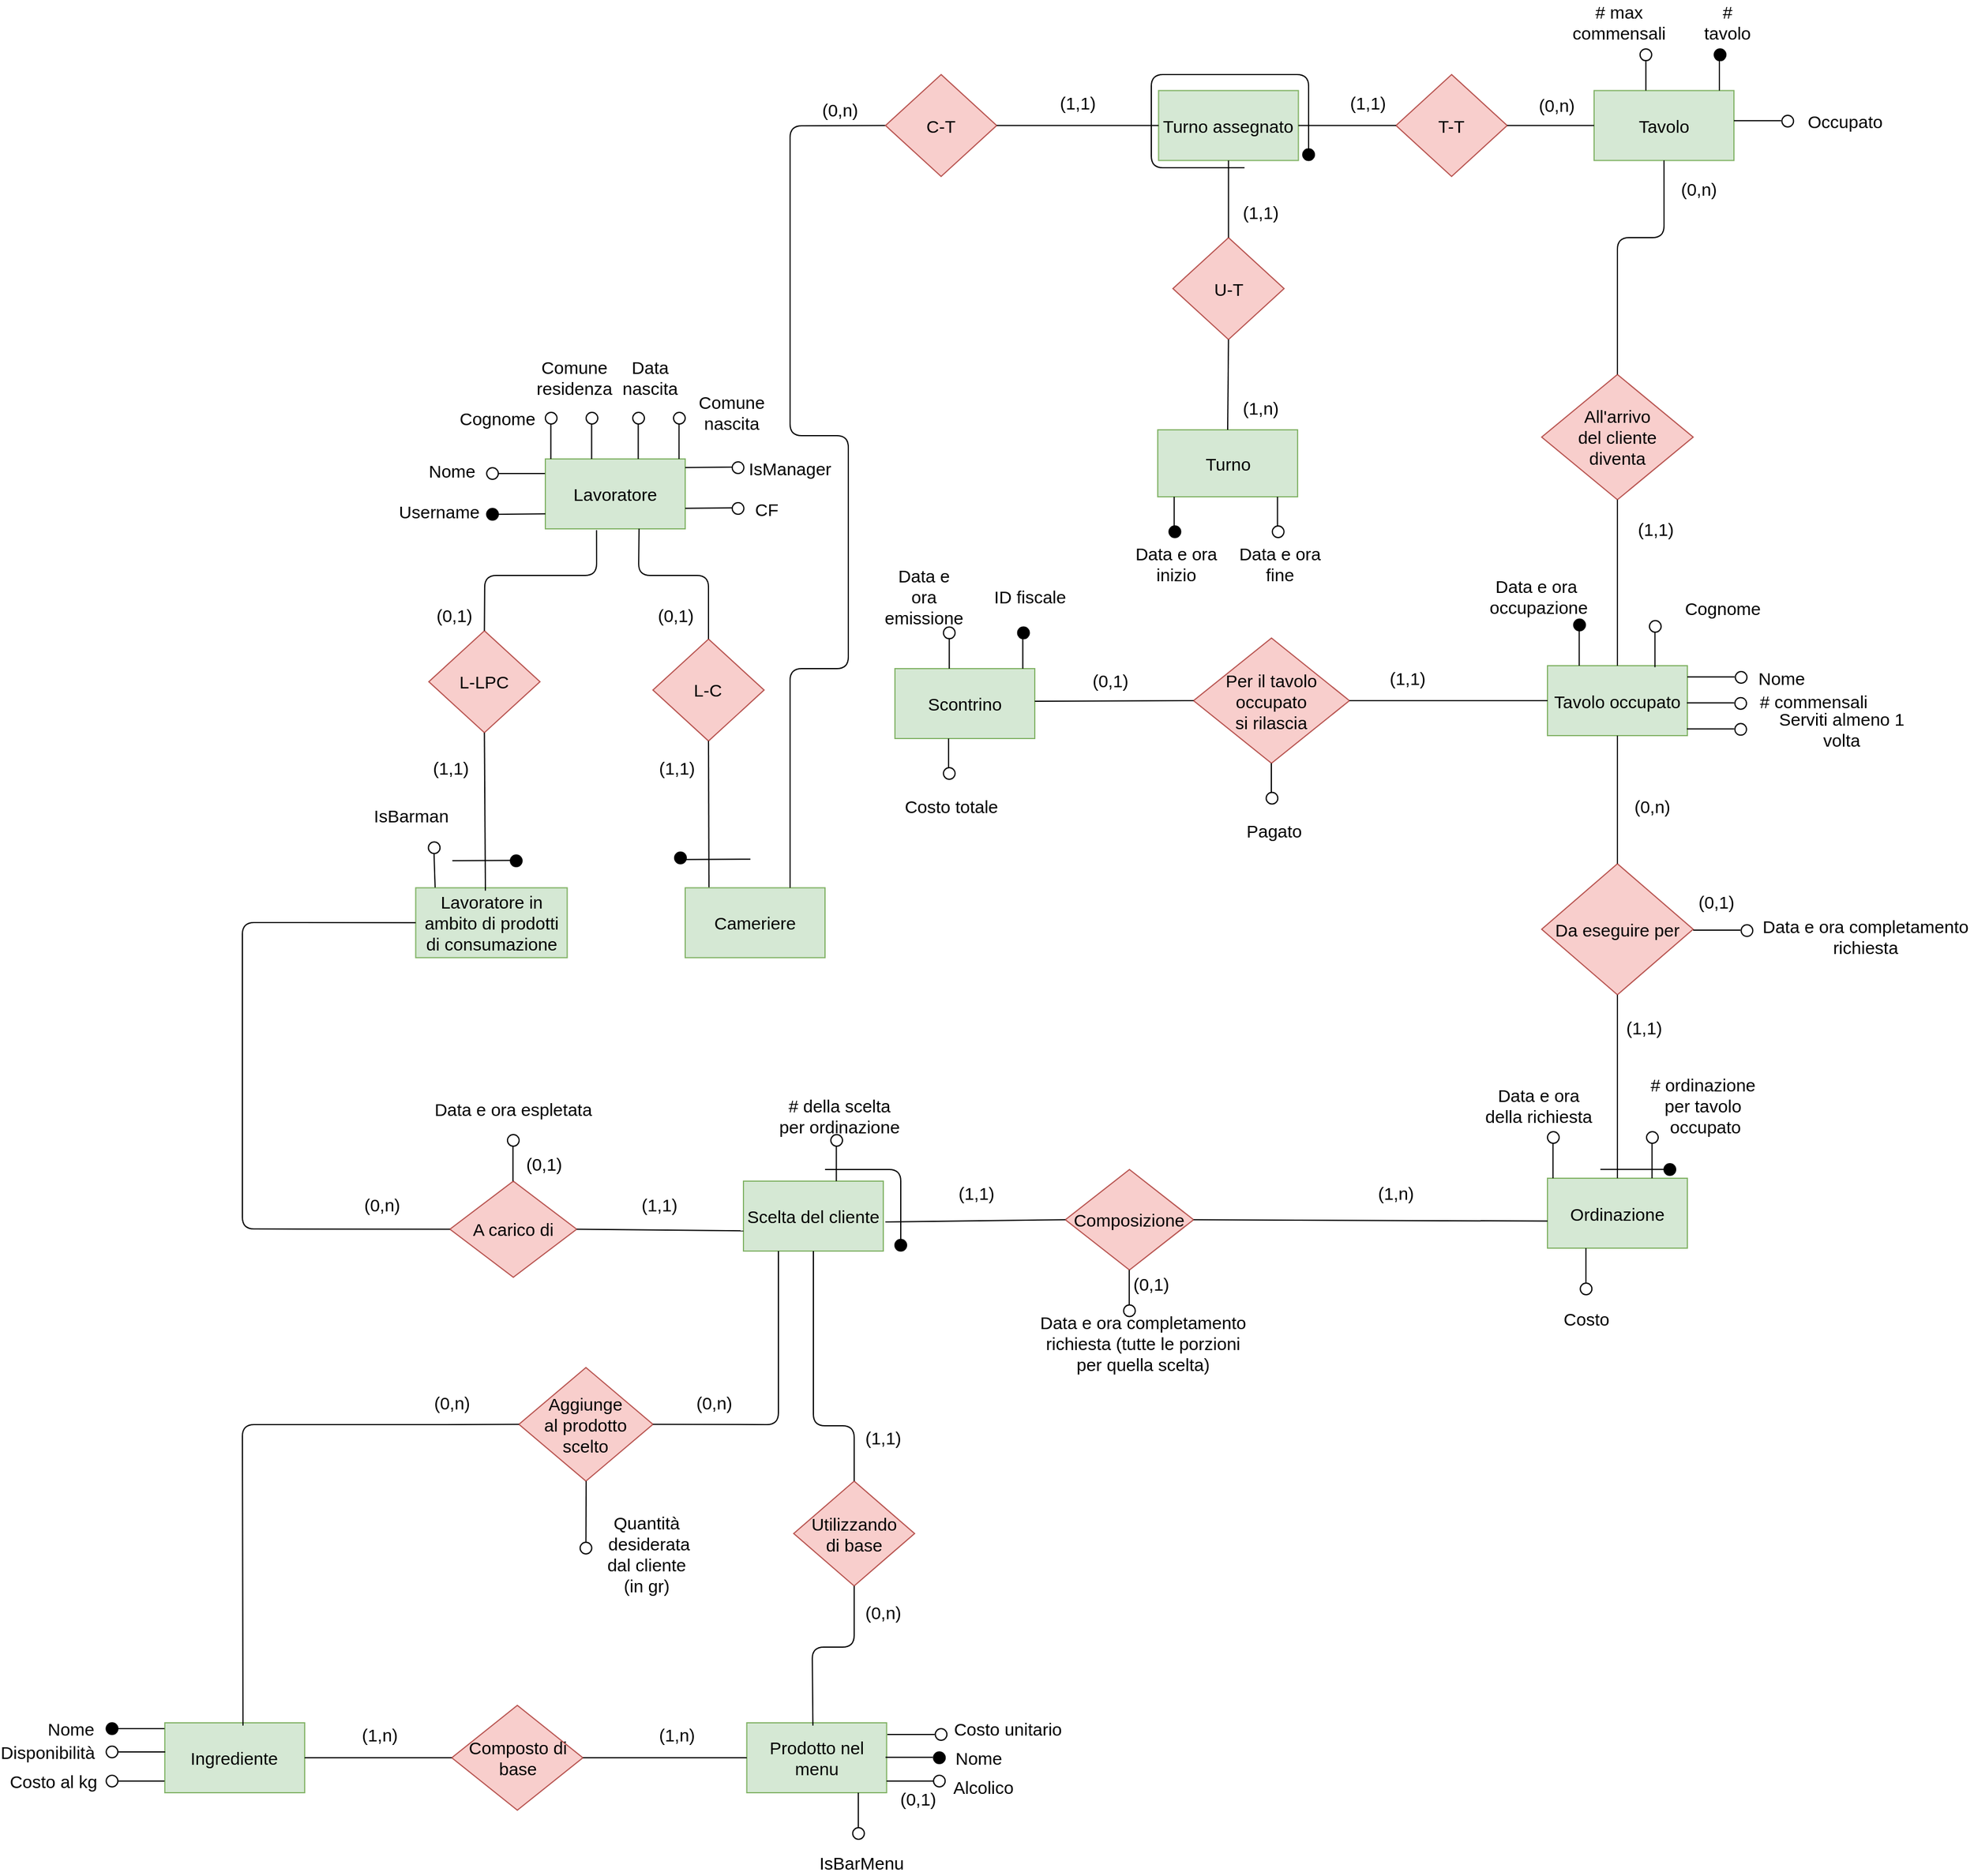 <mxfile version="14.1.8" type="github">
  <diagram id="R2lEEEUBdFMjLlhIrx00" name="Page-1">
    <mxGraphModel dx="2736" dy="847" grid="1" gridSize="10" guides="1" tooltips="1" connect="1" arrows="1" fold="1" page="1" pageScale="1" pageWidth="850" pageHeight="1100" math="0" shadow="0" extFonts="Permanent Marker^https://fonts.googleapis.com/css?family=Permanent+Marker">
      <root>
        <mxCell id="0" />
        <mxCell id="1" parent="0" />
        <mxCell id="4OlCsBWtwcq7WQwYE5SA-6" value="Tavolo" style="rounded=0;whiteSpace=wrap;html=1;fontSize=15;fillColor=#d5e8d4;strokeColor=#82b366;" parent="1" vertex="1">
          <mxGeometry x="819.97" y="93.75" width="120" height="60" as="geometry" />
        </mxCell>
        <mxCell id="4OlCsBWtwcq7WQwYE5SA-8" value="Cameriere" style="rounded=0;whiteSpace=wrap;html=1;fontSize=15;fillColor=#d5e8d4;strokeColor=#82b366;" parent="1" vertex="1">
          <mxGeometry x="40" y="778.17" width="120" height="60" as="geometry" />
        </mxCell>
        <mxCell id="4OlCsBWtwcq7WQwYE5SA-9" value="Lavoratore" style="rounded=0;whiteSpace=wrap;html=1;fontSize=15;fillColor=#d5e8d4;strokeColor=#82b366;" parent="1" vertex="1">
          <mxGeometry x="-80" y="410" width="120" height="60" as="geometry" />
        </mxCell>
        <mxCell id="4OlCsBWtwcq7WQwYE5SA-10" value="Lavoratore in ambito di prodotti di consumazione" style="rounded=0;whiteSpace=wrap;html=1;fontSize=15;fillColor=#d5e8d4;strokeColor=#82b366;" parent="1" vertex="1">
          <mxGeometry x="-191.25" y="778.17" width="130" height="60" as="geometry" />
        </mxCell>
        <mxCell id="4OlCsBWtwcq7WQwYE5SA-26" value="" style="endArrow=none;html=1;exitX=0.75;exitY=0;exitDx=0;exitDy=0;entryX=0;entryY=0.5;entryDx=0;entryDy=0;" parent="1" source="4OlCsBWtwcq7WQwYE5SA-8" target="lJe-HFZIRrYfDIe7xfwW-41" edge="1">
          <mxGeometry width="50" height="50" relative="1" as="geometry">
            <mxPoint x="240" y="645" as="sourcePoint" />
            <mxPoint x="220" y="310.0" as="targetPoint" />
            <Array as="points">
              <mxPoint x="130" y="590" />
              <mxPoint x="180" y="590" />
              <mxPoint x="180" y="390" />
              <mxPoint x="130" y="390" />
              <mxPoint x="130" y="124" />
            </Array>
          </mxGeometry>
        </mxCell>
        <mxCell id="4OlCsBWtwcq7WQwYE5SA-36" value="&lt;div&gt;Da eseguire per &lt;br&gt;&lt;/div&gt;" style="rhombus;whiteSpace=wrap;html=1;fontSize=15;fillColor=#f8cecc;strokeColor=#b85450;" parent="1" vertex="1">
          <mxGeometry x="775" y="757.5" width="130" height="112.5" as="geometry" />
        </mxCell>
        <mxCell id="4OlCsBWtwcq7WQwYE5SA-37" value="Ordinazione" style="rounded=0;whiteSpace=wrap;html=1;strokeWidth=1;fontSize=15;fillColor=#d5e8d4;strokeColor=#82b366;" parent="1" vertex="1">
          <mxGeometry x="780" y="1027.5" width="120" height="60" as="geometry" />
        </mxCell>
        <mxCell id="4OlCsBWtwcq7WQwYE5SA-56" value="Scelta del cliente" style="rounded=0;whiteSpace=wrap;html=1;strokeWidth=1;fontSize=15;fillColor=#d5e8d4;strokeColor=#82b366;" parent="1" vertex="1">
          <mxGeometry x="90" y="1030" width="120" height="60" as="geometry" />
        </mxCell>
        <mxCell id="4OlCsBWtwcq7WQwYE5SA-60" value="&lt;div style=&quot;font-size: 15px;&quot;&gt;Composizione&lt;/div&gt;" style="rhombus;whiteSpace=wrap;html=1;fontSize=15;fillColor=#f8cecc;strokeColor=#b85450;" parent="1" vertex="1">
          <mxGeometry x="366.25" y="1020" width="110" height="86.25" as="geometry" />
        </mxCell>
        <mxCell id="4OlCsBWtwcq7WQwYE5SA-64" value="A carico di" style="rhombus;whiteSpace=wrap;html=1;fontSize=15;fillColor=#f8cecc;strokeColor=#b85450;" parent="1" vertex="1">
          <mxGeometry x="-161.87" y="1030" width="108.75" height="82.5" as="geometry" />
        </mxCell>
        <mxCell id="4OlCsBWtwcq7WQwYE5SA-65" value="" style="endArrow=none;html=1;fillColor=#000000;entryX=0;entryY=0.5;entryDx=0;entryDy=0;exitX=0;exitY=0.5;exitDx=0;exitDy=0;" parent="1" source="4OlCsBWtwcq7WQwYE5SA-64" target="4OlCsBWtwcq7WQwYE5SA-10" edge="1">
          <mxGeometry width="50" height="50" relative="1" as="geometry">
            <mxPoint x="60" y="990" as="sourcePoint" />
            <mxPoint x="110" y="940" as="targetPoint" />
            <Array as="points">
              <mxPoint x="-340" y="1071" />
              <mxPoint x="-340" y="808" />
            </Array>
          </mxGeometry>
        </mxCell>
        <mxCell id="4OlCsBWtwcq7WQwYE5SA-68" value="" style="endArrow=none;html=1;fillColor=#000000;exitX=1;exitY=0.5;exitDx=0;exitDy=0;entryX=0;entryY=0.71;entryDx=0;entryDy=0;entryPerimeter=0;fontSize=15;" parent="1" source="4OlCsBWtwcq7WQwYE5SA-64" target="4OlCsBWtwcq7WQwYE5SA-56" edge="1">
          <mxGeometry width="50" height="50" relative="1" as="geometry">
            <mxPoint x="-30" y="1085" as="sourcePoint" />
            <mxPoint x="90" y="1070" as="targetPoint" />
          </mxGeometry>
        </mxCell>
        <mxCell id="4OlCsBWtwcq7WQwYE5SA-69" value="" style="endArrow=none;html=1;fillColor=#000000;entryX=0;entryY=0.5;entryDx=0;entryDy=0;exitX=1.015;exitY=0.583;exitDx=0;exitDy=0;exitPerimeter=0;" parent="1" source="4OlCsBWtwcq7WQwYE5SA-56" target="4OlCsBWtwcq7WQwYE5SA-60" edge="1">
          <mxGeometry width="50" height="50" relative="1" as="geometry">
            <mxPoint x="270" y="1085" as="sourcePoint" />
            <mxPoint x="320" y="1035" as="targetPoint" />
          </mxGeometry>
        </mxCell>
        <mxCell id="4OlCsBWtwcq7WQwYE5SA-73" value="Utilizzando&lt;br&gt;di base" style="rhombus;whiteSpace=wrap;html=1;fontSize=15;fillColor=#f8cecc;strokeColor=#b85450;" parent="1" vertex="1">
          <mxGeometry x="133.12" y="1287.5" width="103.75" height="90" as="geometry" />
        </mxCell>
        <mxCell id="4OlCsBWtwcq7WQwYE5SA-74" value="Prodotto nel menu" style="rounded=0;whiteSpace=wrap;html=1;fontSize=15;fillColor=#d5e8d4;strokeColor=#82b366;" parent="1" vertex="1">
          <mxGeometry x="92.85" y="1495" width="120" height="60" as="geometry" />
        </mxCell>
        <mxCell id="4OlCsBWtwcq7WQwYE5SA-82" value="" style="endArrow=none;html=1;fillColor=#000000;entryX=0.5;entryY=1;entryDx=0;entryDy=0;exitX=0.5;exitY=0;exitDx=0;exitDy=0;fontSize=15;" parent="1" source="4OlCsBWtwcq7WQwYE5SA-73" target="4OlCsBWtwcq7WQwYE5SA-56" edge="1">
          <mxGeometry width="50" height="50" relative="1" as="geometry">
            <mxPoint x="125" y="1190" as="sourcePoint" />
            <mxPoint x="175" y="1140" as="targetPoint" />
            <Array as="points">
              <mxPoint x="185" y="1240" />
              <mxPoint x="150" y="1240" />
            </Array>
          </mxGeometry>
        </mxCell>
        <mxCell id="4OlCsBWtwcq7WQwYE5SA-83" value="" style="endArrow=none;html=1;fillColor=#000000;entryX=0.5;entryY=1;entryDx=0;entryDy=0;exitX=0.473;exitY=0.04;exitDx=0;exitDy=0;exitPerimeter=0;" parent="1" source="4OlCsBWtwcq7WQwYE5SA-74" target="4OlCsBWtwcq7WQwYE5SA-73" edge="1">
          <mxGeometry width="50" height="50" relative="1" as="geometry">
            <mxPoint x="125" y="1450" as="sourcePoint" />
            <mxPoint x="175" y="1400" as="targetPoint" />
            <Array as="points">
              <mxPoint x="149" y="1430" />
              <mxPoint x="185" y="1430" />
            </Array>
          </mxGeometry>
        </mxCell>
        <mxCell id="4OlCsBWtwcq7WQwYE5SA-84" value="Ingrediente" style="rounded=0;whiteSpace=wrap;html=1;fontSize=15;fillColor=#d5e8d4;strokeColor=#82b366;" parent="1" vertex="1">
          <mxGeometry x="-406.56" y="1495" width="120" height="60" as="geometry" />
        </mxCell>
        <mxCell id="4OlCsBWtwcq7WQwYE5SA-85" value="&lt;div style=&quot;font-size: 15px;&quot;&gt;Composto di base&lt;br style=&quot;font-size: 15px;&quot;&gt;&lt;/div&gt;" style="rhombus;whiteSpace=wrap;html=1;fontSize=15;fillColor=#f8cecc;strokeColor=#b85450;" parent="1" vertex="1">
          <mxGeometry x="-160.3" y="1480" width="112.5" height="90" as="geometry" />
        </mxCell>
        <mxCell id="4OlCsBWtwcq7WQwYE5SA-92" value="" style="endArrow=none;html=1;fillColor=#000000;entryX=0;entryY=0.5;entryDx=0;entryDy=0;exitX=1;exitY=0.5;exitDx=0;exitDy=0;fontSize=15;" parent="1" source="4OlCsBWtwcq7WQwYE5SA-84" target="4OlCsBWtwcq7WQwYE5SA-85" edge="1">
          <mxGeometry width="50" height="50" relative="1" as="geometry">
            <mxPoint x="-236.56" y="1555" as="sourcePoint" />
            <mxPoint x="-186.56" y="1505" as="targetPoint" />
          </mxGeometry>
        </mxCell>
        <mxCell id="4OlCsBWtwcq7WQwYE5SA-93" value="" style="endArrow=none;html=1;fillColor=#000000;entryX=0;entryY=0.5;entryDx=0;entryDy=0;exitX=1;exitY=0.5;exitDx=0;exitDy=0;fontSize=15;" parent="1" source="4OlCsBWtwcq7WQwYE5SA-85" target="4OlCsBWtwcq7WQwYE5SA-74" edge="1">
          <mxGeometry width="50" height="50" relative="1" as="geometry">
            <mxPoint x="-26.56" y="1550" as="sourcePoint" />
            <mxPoint x="23.44" y="1500" as="targetPoint" />
          </mxGeometry>
        </mxCell>
        <mxCell id="4OlCsBWtwcq7WQwYE5SA-117" value="" style="endArrow=none;html=1;fillColor=#000000;entryX=1;entryY=0.5;entryDx=0;entryDy=0;exitX=0.003;exitY=0.828;exitDx=0;exitDy=0;exitPerimeter=0;fontSize=15;" parent="1" target="4OlCsBWtwcq7WQwYE5SA-121" edge="1">
          <mxGeometry width="50" height="50" relative="1" as="geometry">
            <mxPoint x="-80.0" y="457.18" as="sourcePoint" />
            <mxPoint x="-105.36" y="442.5" as="targetPoint" />
          </mxGeometry>
        </mxCell>
        <mxCell id="4OlCsBWtwcq7WQwYE5SA-118" value="" style="ellipse;whiteSpace=wrap;html=1;aspect=fixed;direction=east;fontSize=15;" parent="1" vertex="1">
          <mxGeometry x="-130.36" y="417.5" width="10" height="10" as="geometry" />
        </mxCell>
        <mxCell id="4OlCsBWtwcq7WQwYE5SA-119" value="Username" style="text;html=1;strokeColor=none;fillColor=none;align=center;verticalAlign=middle;whiteSpace=wrap;rounded=0;direction=east;fontSize=15;" parent="1" vertex="1">
          <mxGeometry x="-210.72" y="445" width="80.36" height="20" as="geometry" />
        </mxCell>
        <mxCell id="4OlCsBWtwcq7WQwYE5SA-120" value="" style="endArrow=none;html=1;fillColor=#000000;entryX=1;entryY=0.5;entryDx=0;entryDy=0;exitX=0;exitY=0.25;exitDx=0;exitDy=0;fontSize=15;" parent="1" target="4OlCsBWtwcq7WQwYE5SA-118" edge="1">
          <mxGeometry width="50" height="50" relative="1" as="geometry">
            <mxPoint x="-80.36" y="422.5" as="sourcePoint" />
            <mxPoint x="-105.36" y="407.5" as="targetPoint" />
          </mxGeometry>
        </mxCell>
        <mxCell id="4OlCsBWtwcq7WQwYE5SA-121" value="" style="ellipse;whiteSpace=wrap;html=1;aspect=fixed;direction=east;fillColor=#000000;fontSize=15;" parent="1" vertex="1">
          <mxGeometry x="-130.36" y="452.5" width="10" height="10" as="geometry" />
        </mxCell>
        <mxCell id="4OlCsBWtwcq7WQwYE5SA-122" value="Nome" style="text;html=1;strokeColor=none;fillColor=none;align=center;verticalAlign=middle;whiteSpace=wrap;rounded=0;direction=east;fontSize=15;" parent="1" vertex="1">
          <mxGeometry x="-180" y="410" width="40" height="20" as="geometry" />
        </mxCell>
        <mxCell id="4OlCsBWtwcq7WQwYE5SA-145" value="" style="endArrow=none;html=1;fillColor=#000000;fontSize=15;" parent="1" edge="1">
          <mxGeometry width="50" height="50" relative="1" as="geometry">
            <mxPoint x="-75.29" y="410" as="sourcePoint" />
            <mxPoint x="-75.29" y="380" as="targetPoint" />
          </mxGeometry>
        </mxCell>
        <mxCell id="4OlCsBWtwcq7WQwYE5SA-146" value="" style="ellipse;whiteSpace=wrap;html=1;aspect=fixed;fontSize=15;" parent="1" vertex="1">
          <mxGeometry x="-80" y="370" width="10" height="10" as="geometry" />
        </mxCell>
        <mxCell id="4OlCsBWtwcq7WQwYE5SA-147" value="Cognome" style="text;html=1;strokeColor=none;fillColor=none;align=center;verticalAlign=middle;whiteSpace=wrap;rounded=0;fontSize=15;" parent="1" vertex="1">
          <mxGeometry x="-141.25" y="365" width="40" height="20" as="geometry" />
        </mxCell>
        <mxCell id="4OlCsBWtwcq7WQwYE5SA-148" value="" style="endArrow=none;html=1;fillColor=#000000;fontSize=15;" parent="1" edge="1">
          <mxGeometry width="50" height="50" relative="1" as="geometry">
            <mxPoint x="-40.29" y="410" as="sourcePoint" />
            <mxPoint x="-40.29" y="380" as="targetPoint" />
          </mxGeometry>
        </mxCell>
        <mxCell id="4OlCsBWtwcq7WQwYE5SA-149" value="" style="ellipse;whiteSpace=wrap;html=1;aspect=fixed;fontSize=15;" parent="1" vertex="1">
          <mxGeometry x="-45" y="370" width="10" height="10" as="geometry" />
        </mxCell>
        <mxCell id="4OlCsBWtwcq7WQwYE5SA-150" value="Comune residenza" style="text;html=1;strokeColor=none;fillColor=none;align=center;verticalAlign=middle;whiteSpace=wrap;rounded=0;fontSize=15;" parent="1" vertex="1">
          <mxGeometry x="-75" y="330" width="40" height="20" as="geometry" />
        </mxCell>
        <mxCell id="4OlCsBWtwcq7WQwYE5SA-151" value="" style="endArrow=none;html=1;fillColor=#000000;fontSize=15;" parent="1" edge="1">
          <mxGeometry width="50" height="50" relative="1" as="geometry">
            <mxPoint x="-0.29" y="410" as="sourcePoint" />
            <mxPoint x="-0.29" y="380" as="targetPoint" />
          </mxGeometry>
        </mxCell>
        <mxCell id="4OlCsBWtwcq7WQwYE5SA-152" value="" style="ellipse;whiteSpace=wrap;html=1;aspect=fixed;fontSize=15;" parent="1" vertex="1">
          <mxGeometry x="-5" y="370" width="10" height="10" as="geometry" />
        </mxCell>
        <mxCell id="4OlCsBWtwcq7WQwYE5SA-153" value="Data nascita" style="text;html=1;strokeColor=none;fillColor=none;align=center;verticalAlign=middle;whiteSpace=wrap;rounded=0;fontSize=15;" parent="1" vertex="1">
          <mxGeometry x="-10" y="330" width="40" height="20" as="geometry" />
        </mxCell>
        <mxCell id="4OlCsBWtwcq7WQwYE5SA-154" value="" style="endArrow=none;html=1;fillColor=#000000;fontSize=15;" parent="1" edge="1">
          <mxGeometry width="50" height="50" relative="1" as="geometry">
            <mxPoint x="34.71" y="410" as="sourcePoint" />
            <mxPoint x="34.71" y="380" as="targetPoint" />
          </mxGeometry>
        </mxCell>
        <mxCell id="4OlCsBWtwcq7WQwYE5SA-155" value="" style="ellipse;whiteSpace=wrap;html=1;aspect=fixed;fontSize=15;" parent="1" vertex="1">
          <mxGeometry x="30" y="370" width="10" height="10" as="geometry" />
        </mxCell>
        <mxCell id="4OlCsBWtwcq7WQwYE5SA-156" value="Comune nascita" style="text;html=1;strokeColor=none;fillColor=none;align=center;verticalAlign=middle;whiteSpace=wrap;rounded=0;fontSize=15;" parent="1" vertex="1">
          <mxGeometry x="60" y="360" width="40" height="20" as="geometry" />
        </mxCell>
        <mxCell id="4OlCsBWtwcq7WQwYE5SA-179" value="" style="endArrow=none;html=1;fillColor=#000000;fontSize=15;" parent="1" edge="1">
          <mxGeometry width="50" height="50" relative="1" as="geometry">
            <mxPoint x="927.5" y="93.75" as="sourcePoint" />
            <mxPoint x="927.5" y="63.75" as="targetPoint" />
          </mxGeometry>
        </mxCell>
        <mxCell id="4OlCsBWtwcq7WQwYE5SA-180" value="" style="ellipse;whiteSpace=wrap;html=1;aspect=fixed;fillColor=#000000;fontSize=15;" parent="1" vertex="1">
          <mxGeometry x="923.09" y="58.05" width="10" height="10" as="geometry" />
        </mxCell>
        <mxCell id="4OlCsBWtwcq7WQwYE5SA-181" value="&lt;div style=&quot;font-size: 15px;&quot;&gt;# tavolo&lt;/div&gt;" style="text;html=1;strokeColor=none;fillColor=none;align=center;verticalAlign=middle;whiteSpace=wrap;rounded=0;fontSize=15;" parent="1" vertex="1">
          <mxGeometry x="908.09" y="24.75" width="52.5" height="20" as="geometry" />
        </mxCell>
        <mxCell id="4OlCsBWtwcq7WQwYE5SA-190" value="" style="endArrow=none;html=1;fillColor=#000000;fontSize=15;" parent="1" edge="1">
          <mxGeometry width="50" height="50" relative="1" as="geometry">
            <mxPoint x="-107.79" y="1030" as="sourcePoint" />
            <mxPoint x="-107.79" y="1000" as="targetPoint" />
          </mxGeometry>
        </mxCell>
        <mxCell id="4OlCsBWtwcq7WQwYE5SA-191" value="" style="ellipse;whiteSpace=wrap;html=1;aspect=fixed;fontSize=15;" parent="1" vertex="1">
          <mxGeometry x="-112.5" y="990" width="10" height="10" as="geometry" />
        </mxCell>
        <mxCell id="4OlCsBWtwcq7WQwYE5SA-192" value="Data e ora espletata" style="text;html=1;strokeColor=none;fillColor=none;align=center;verticalAlign=middle;whiteSpace=wrap;rounded=0;fontSize=15;" parent="1" vertex="1">
          <mxGeometry x="-178.12" y="957.5" width="141.25" height="20" as="geometry" />
        </mxCell>
        <mxCell id="4OlCsBWtwcq7WQwYE5SA-196" value="" style="endArrow=none;html=1;fillColor=#000000;fontSize=15;" parent="1" edge="1">
          <mxGeometry width="50" height="50" relative="1" as="geometry">
            <mxPoint x="262.52" y="1530" as="sourcePoint" />
            <mxPoint x="261.93" y="1530" as="targetPoint" />
          </mxGeometry>
        </mxCell>
        <mxCell id="4OlCsBWtwcq7WQwYE5SA-198" value="Nome" style="text;html=1;strokeColor=none;fillColor=none;align=center;verticalAlign=middle;whiteSpace=wrap;rounded=0;fontSize=15;" parent="1" vertex="1">
          <mxGeometry x="271.62" y="1515" width="40" height="20" as="geometry" />
        </mxCell>
        <mxCell id="4OlCsBWtwcq7WQwYE5SA-199" value="" style="endArrow=none;html=1;fillColor=#000000;fontSize=15;" parent="1" source="4OlCsBWtwcq7WQwYE5SA-200" edge="1">
          <mxGeometry width="50" height="50" relative="1" as="geometry">
            <mxPoint x="212.85" y="1545" as="sourcePoint" />
            <mxPoint x="262.85" y="1545" as="targetPoint" />
          </mxGeometry>
        </mxCell>
        <mxCell id="4OlCsBWtwcq7WQwYE5SA-201" value="Alcolico" style="text;html=1;strokeColor=none;fillColor=none;align=center;verticalAlign=middle;whiteSpace=wrap;rounded=0;fontSize=15;" parent="1" vertex="1">
          <mxGeometry x="275.98" y="1540" width="40" height="20" as="geometry" />
        </mxCell>
        <mxCell id="4OlCsBWtwcq7WQwYE5SA-200" value="" style="ellipse;whiteSpace=wrap;html=1;aspect=fixed;fontSize=15;" parent="1" vertex="1">
          <mxGeometry x="253.11" y="1540" width="10" height="10" as="geometry" />
        </mxCell>
        <mxCell id="4OlCsBWtwcq7WQwYE5SA-208" value="" style="endArrow=none;html=1;fillColor=#000000;fontSize=15;" parent="1" target="4OlCsBWtwcq7WQwYE5SA-200" edge="1">
          <mxGeometry width="50" height="50" relative="1" as="geometry">
            <mxPoint x="212.85" y="1545" as="sourcePoint" />
            <mxPoint x="262.85" y="1545" as="targetPoint" />
          </mxGeometry>
        </mxCell>
        <mxCell id="4OlCsBWtwcq7WQwYE5SA-197" value="" style="ellipse;whiteSpace=wrap;html=1;aspect=fixed;fillColor=#000000;fontSize=15;" parent="1" vertex="1">
          <mxGeometry x="253.11" y="1520" width="10" height="10" as="geometry" />
        </mxCell>
        <mxCell id="4OlCsBWtwcq7WQwYE5SA-209" value="" style="endArrow=none;html=1;fillColor=#000000;fontSize=15;" parent="1" edge="1">
          <mxGeometry width="50" height="50" relative="1" as="geometry">
            <mxPoint x="211.93" y="1524.58" as="sourcePoint" />
            <mxPoint x="252.52" y="1524.58" as="targetPoint" />
          </mxGeometry>
        </mxCell>
        <mxCell id="4OlCsBWtwcq7WQwYE5SA-212" value="" style="ellipse;whiteSpace=wrap;html=1;aspect=fixed;direction=east;fillColor=#000000;fontSize=15;" parent="1" vertex="1">
          <mxGeometry x="-456.85" y="1495" width="10" height="10" as="geometry" />
        </mxCell>
        <mxCell id="4OlCsBWtwcq7WQwYE5SA-213" value="" style="endArrow=none;html=1;fillColor=#000000;entryX=1;entryY=0.5;entryDx=0;entryDy=0;exitX=0;exitY=0.25;exitDx=0;exitDy=0;fontSize=15;" parent="1" target="4OlCsBWtwcq7WQwYE5SA-212" edge="1">
          <mxGeometry width="50" height="50" relative="1" as="geometry">
            <mxPoint x="-406.85" y="1500" as="sourcePoint" />
            <mxPoint x="-431.85" y="1485" as="targetPoint" />
          </mxGeometry>
        </mxCell>
        <mxCell id="4OlCsBWtwcq7WQwYE5SA-214" value="&lt;div style=&quot;font-size: 15px;&quot;&gt;Nome&lt;/div&gt;" style="text;html=1;strokeColor=none;fillColor=none;align=center;verticalAlign=middle;whiteSpace=wrap;rounded=0;direction=east;fontSize=15;" parent="1" vertex="1">
          <mxGeometry x="-506.85" y="1490" width="40" height="20" as="geometry" />
        </mxCell>
        <mxCell id="4OlCsBWtwcq7WQwYE5SA-252" value="" style="endArrow=none;html=1;fillColor=#000000;fontSize=15;" parent="1" edge="1">
          <mxGeometry width="50" height="50" relative="1" as="geometry">
            <mxPoint x="784.71" y="1027.5" as="sourcePoint" />
            <mxPoint x="784.71" y="997.5" as="targetPoint" />
          </mxGeometry>
        </mxCell>
        <mxCell id="4OlCsBWtwcq7WQwYE5SA-253" value="" style="ellipse;whiteSpace=wrap;html=1;aspect=fixed;fontSize=15;" parent="1" vertex="1">
          <mxGeometry x="780" y="987.5" width="10" height="10" as="geometry" />
        </mxCell>
        <mxCell id="4OlCsBWtwcq7WQwYE5SA-254" value="Data e ora della richiesta" style="text;html=1;strokeColor=none;fillColor=none;align=center;verticalAlign=middle;whiteSpace=wrap;rounded=0;fontSize=15;" parent="1" vertex="1">
          <mxGeometry x="725" y="955" width="95" height="20" as="geometry" />
        </mxCell>
        <mxCell id="4OlCsBWtwcq7WQwYE5SA-255" value="" style="endArrow=none;html=1;fillColor=#000000;fontSize=15;" parent="1" edge="1">
          <mxGeometry width="50" height="50" relative="1" as="geometry">
            <mxPoint x="869.71" y="1027.5" as="sourcePoint" />
            <mxPoint x="869.71" y="997.5" as="targetPoint" />
          </mxGeometry>
        </mxCell>
        <mxCell id="4OlCsBWtwcq7WQwYE5SA-256" value="" style="ellipse;whiteSpace=wrap;html=1;aspect=fixed;fontSize=15;" parent="1" vertex="1">
          <mxGeometry x="865" y="987.5" width="10" height="10" as="geometry" />
        </mxCell>
        <mxCell id="4OlCsBWtwcq7WQwYE5SA-257" value="&lt;div style=&quot;font-size: 15px&quot;&gt;# ordinazione&lt;/div&gt;&lt;div style=&quot;font-size: 15px&quot;&gt;per tavolo&lt;br style=&quot;font-size: 15px&quot;&gt;&lt;/div&gt;&amp;nbsp;occupato" style="text;html=1;strokeColor=none;fillColor=none;align=center;verticalAlign=middle;whiteSpace=wrap;rounded=0;fontSize=15;" parent="1" vertex="1">
          <mxGeometry x="826.32" y="955" width="175" height="20" as="geometry" />
        </mxCell>
        <mxCell id="4OlCsBWtwcq7WQwYE5SA-261" value="" style="endArrow=none;html=1;fillColor=#000000;fontSize=15;" parent="1" edge="1">
          <mxGeometry width="50" height="50" relative="1" as="geometry">
            <mxPoint x="169.71" y="1030" as="sourcePoint" />
            <mxPoint x="169.71" y="1000" as="targetPoint" />
          </mxGeometry>
        </mxCell>
        <mxCell id="4OlCsBWtwcq7WQwYE5SA-262" value="" style="ellipse;whiteSpace=wrap;html=1;aspect=fixed;fontSize=15;" parent="1" vertex="1">
          <mxGeometry x="165" y="990" width="10" height="10" as="geometry" />
        </mxCell>
        <mxCell id="4OlCsBWtwcq7WQwYE5SA-263" value="# della scelta per ordinazione" style="text;html=1;strokeColor=none;fillColor=none;align=center;verticalAlign=middle;whiteSpace=wrap;rounded=0;fontSize=15;" parent="1" vertex="1">
          <mxGeometry x="115" y="963.75" width="115" height="20" as="geometry" />
        </mxCell>
        <mxCell id="4OlCsBWtwcq7WQwYE5SA-278" value="" style="endArrow=none;html=1;fillColor=#000000;fontSize=15;entryX=0.5;entryY=0;entryDx=0;entryDy=0;" parent="1" target="4OlCsBWtwcq7WQwYE5SA-279" edge="1">
          <mxGeometry width="50" height="50" relative="1" as="geometry">
            <mxPoint x="160" y="1020" as="sourcePoint" />
            <mxPoint x="220" y="1080" as="targetPoint" />
            <Array as="points">
              <mxPoint x="225" y="1020" />
            </Array>
          </mxGeometry>
        </mxCell>
        <mxCell id="4OlCsBWtwcq7WQwYE5SA-279" value="" style="ellipse;whiteSpace=wrap;html=1;aspect=fixed;fillColor=#000000;fontSize=15;" parent="1" vertex="1">
          <mxGeometry x="220" y="1080" width="10" height="10" as="geometry" />
        </mxCell>
        <mxCell id="4OlCsBWtwcq7WQwYE5SA-290" value="" style="endArrow=none;html=1;fillColor=#000000;exitX=1;exitY=0.75;exitDx=0;exitDy=0;fontSize=15;" parent="1" edge="1">
          <mxGeometry width="50" height="50" relative="1" as="geometry">
            <mxPoint x="-446.85" y="1520" as="sourcePoint" />
            <mxPoint x="-406.26" y="1520" as="targetPoint" />
            <Array as="points">
              <mxPoint x="-416.26" y="1520" />
            </Array>
          </mxGeometry>
        </mxCell>
        <mxCell id="4OlCsBWtwcq7WQwYE5SA-291" value="" style="ellipse;whiteSpace=wrap;html=1;aspect=fixed;fillColor=#FFFFFF;fontSize=15;" parent="1" vertex="1">
          <mxGeometry x="-456.85" y="1515" width="10" height="10" as="geometry" />
        </mxCell>
        <mxCell id="4OlCsBWtwcq7WQwYE5SA-292" value="&lt;div style=&quot;font-size: 15px;&quot;&gt;Disponibilità&lt;/div&gt;" style="text;html=1;strokeColor=none;fillColor=none;align=center;verticalAlign=middle;whiteSpace=wrap;rounded=0;direction=east;fontSize=15;" parent="1" vertex="1">
          <mxGeometry x="-526.85" y="1510" width="40" height="20" as="geometry" />
        </mxCell>
        <mxCell id="4OlCsBWtwcq7WQwYE5SA-300" value="" style="ellipse;whiteSpace=wrap;html=1;aspect=fixed;fontSize=15;" parent="1" vertex="1">
          <mxGeometry x="-50.18" y="1340" width="10" height="10" as="geometry" />
        </mxCell>
        <mxCell id="4OlCsBWtwcq7WQwYE5SA-301" value="&lt;div style=&quot;font-size: 15px&quot;&gt;Quantità&lt;/div&gt;&amp;nbsp;desiderata dal cliente (in gr)" style="text;html=1;strokeColor=none;fillColor=none;align=center;verticalAlign=middle;whiteSpace=wrap;rounded=0;fontSize=15;" parent="1" vertex="1">
          <mxGeometry x="-30.59" y="1340" width="75.59" height="20" as="geometry" />
        </mxCell>
        <mxCell id="4OlCsBWtwcq7WQwYE5SA-311" value="&lt;div&gt;(0,n)&lt;/div&gt;" style="text;html=1;strokeColor=none;fillColor=none;align=center;verticalAlign=middle;whiteSpace=wrap;rounded=0;fontSize=15;" parent="1" vertex="1">
          <mxGeometry x="768.13" y="95.8" width="40" height="20" as="geometry" />
        </mxCell>
        <mxCell id="4OlCsBWtwcq7WQwYE5SA-318" value="(1,1)" style="text;html=1;strokeColor=none;fillColor=none;align=center;verticalAlign=middle;whiteSpace=wrap;rounded=0;fontSize=15;" parent="1" vertex="1">
          <mxGeometry x="842.5" y="887.5" width="40" height="20" as="geometry" />
        </mxCell>
        <mxCell id="4OlCsBWtwcq7WQwYE5SA-319" value="(1,1)" style="text;html=1;strokeColor=none;fillColor=none;align=center;verticalAlign=middle;whiteSpace=wrap;rounded=0;fontSize=15;" parent="1" vertex="1">
          <mxGeometry x="270" y="1030" width="40" height="20" as="geometry" />
        </mxCell>
        <mxCell id="4OlCsBWtwcq7WQwYE5SA-320" value="(1,1)" style="text;html=1;strokeColor=none;fillColor=none;align=center;verticalAlign=middle;whiteSpace=wrap;rounded=0;fontSize=15;" parent="1" vertex="1">
          <mxGeometry x="190" y="1240" width="40" height="20" as="geometry" />
        </mxCell>
        <mxCell id="4OlCsBWtwcq7WQwYE5SA-323" value="(1,n)" style="text;html=1;strokeColor=none;fillColor=none;align=center;verticalAlign=middle;whiteSpace=wrap;rounded=0;fontSize=15;" parent="1" vertex="1">
          <mxGeometry x="630" y="1030" width="40" height="20" as="geometry" />
        </mxCell>
        <mxCell id="4OlCsBWtwcq7WQwYE5SA-325" value="(1,n)" style="text;html=1;strokeColor=none;fillColor=none;align=center;verticalAlign=middle;whiteSpace=wrap;rounded=0;fontSize=15;" parent="1" vertex="1">
          <mxGeometry x="513.86" y="360" width="40" height="12.5" as="geometry" />
        </mxCell>
        <mxCell id="4OlCsBWtwcq7WQwYE5SA-326" value="(0,n)" style="text;html=1;strokeColor=none;fillColor=none;align=center;verticalAlign=middle;whiteSpace=wrap;rounded=0;fontSize=15;" parent="1" vertex="1">
          <mxGeometry x="190" y="1390" width="40" height="20" as="geometry" />
        </mxCell>
        <mxCell id="4OlCsBWtwcq7WQwYE5SA-327" value="(1,n)" style="text;html=1;strokeColor=none;fillColor=none;align=center;verticalAlign=middle;whiteSpace=wrap;rounded=0;fontSize=15;" parent="1" vertex="1">
          <mxGeometry x="13.44" y="1495" width="40" height="20" as="geometry" />
        </mxCell>
        <mxCell id="4OlCsBWtwcq7WQwYE5SA-328" value="(1,n)" style="text;html=1;strokeColor=none;fillColor=none;align=center;verticalAlign=middle;whiteSpace=wrap;rounded=0;fontSize=15;" parent="1" vertex="1">
          <mxGeometry x="-241.56" y="1495" width="40" height="20" as="geometry" />
        </mxCell>
        <mxCell id="4OlCsBWtwcq7WQwYE5SA-330" value="(0,n)" style="text;html=1;strokeColor=none;fillColor=none;align=center;verticalAlign=middle;whiteSpace=wrap;rounded=0;fontSize=15;" parent="1" vertex="1">
          <mxGeometry x="45" y="1210" width="40" height="20" as="geometry" />
        </mxCell>
        <mxCell id="4OlCsBWtwcq7WQwYE5SA-332" value="(1,1)" style="text;html=1;strokeColor=none;fillColor=none;align=center;verticalAlign=middle;whiteSpace=wrap;rounded=0;fontSize=15;" parent="1" vertex="1">
          <mxGeometry x="-2.5" y="1040" width="40" height="20" as="geometry" />
        </mxCell>
        <mxCell id="4OlCsBWtwcq7WQwYE5SA-333" value="(0,n)" style="text;html=1;strokeColor=none;fillColor=none;align=center;verticalAlign=middle;whiteSpace=wrap;rounded=0;fontSize=15;" parent="1" vertex="1">
          <mxGeometry x="-240" y="1040" width="40" height="20" as="geometry" />
        </mxCell>
        <mxCell id="swewZfQwYdNOUrrXldT_-12" value="" style="endArrow=none;html=1;fillColor=#000000;fontSize=15;" parent="1" edge="1">
          <mxGeometry width="50" height="50" relative="1" as="geometry">
            <mxPoint x="812.96" y="1117.5" as="sourcePoint" />
            <mxPoint x="812.96" y="1087.5" as="targetPoint" />
          </mxGeometry>
        </mxCell>
        <mxCell id="swewZfQwYdNOUrrXldT_-13" value="" style="ellipse;whiteSpace=wrap;html=1;aspect=fixed;fontSize=15;" parent="1" vertex="1">
          <mxGeometry x="808.13" y="1117.5" width="10" height="10" as="geometry" />
        </mxCell>
        <mxCell id="swewZfQwYdNOUrrXldT_-14" value="&lt;div&gt;Costo&lt;/div&gt;" style="text;html=1;strokeColor=none;fillColor=none;align=center;verticalAlign=middle;whiteSpace=wrap;rounded=0;fontSize=15;" parent="1" vertex="1">
          <mxGeometry x="771.88" y="1137.5" width="82.5" height="20" as="geometry" />
        </mxCell>
        <mxCell id="swewZfQwYdNOUrrXldT_-20" value="" style="ellipse;whiteSpace=wrap;html=1;aspect=fixed;fontSize=15;" parent="1" vertex="1">
          <mxGeometry x="254.62" y="1500" width="10" height="10" as="geometry" />
        </mxCell>
        <mxCell id="swewZfQwYdNOUrrXldT_-21" value="Costo unitario" style="text;html=1;strokeColor=none;fillColor=none;align=center;verticalAlign=middle;whiteSpace=wrap;rounded=0;fontSize=15;" parent="1" vertex="1">
          <mxGeometry x="264.62" y="1490" width="104.02" height="20" as="geometry" />
        </mxCell>
        <mxCell id="swewZfQwYdNOUrrXldT_-22" value="" style="ellipse;whiteSpace=wrap;html=1;aspect=fixed;direction=east;fontSize=15;" parent="1" vertex="1">
          <mxGeometry x="-456.85" y="1540" width="10" height="10" as="geometry" />
        </mxCell>
        <mxCell id="swewZfQwYdNOUrrXldT_-23" value="" style="endArrow=none;html=1;fillColor=#000000;entryX=1;entryY=0.5;entryDx=0;entryDy=0;exitX=0;exitY=0.25;exitDx=0;exitDy=0;fontSize=15;" parent="1" target="swewZfQwYdNOUrrXldT_-22" edge="1">
          <mxGeometry width="50" height="50" relative="1" as="geometry">
            <mxPoint x="-406.85" y="1545" as="sourcePoint" />
            <mxPoint x="-431.85" y="1530" as="targetPoint" />
          </mxGeometry>
        </mxCell>
        <mxCell id="swewZfQwYdNOUrrXldT_-24" value="Costo al kg" style="text;html=1;strokeColor=none;fillColor=none;align=center;verticalAlign=middle;whiteSpace=wrap;rounded=0;direction=east;fontSize=15;" parent="1" vertex="1">
          <mxGeometry x="-546.56" y="1535" width="89.71" height="20" as="geometry" />
        </mxCell>
        <mxCell id="swewZfQwYdNOUrrXldT_-36" value="&lt;font style=&quot;font-size: 15px&quot;&gt;Aggiunge&lt;br&gt;al prodotto&lt;br&gt;scelto&lt;/font&gt;" style="rhombus;whiteSpace=wrap;html=1;fillColor=#f8cecc;strokeColor=#b85450;" parent="1" vertex="1">
          <mxGeometry x="-102.68" y="1190" width="115" height="97.5" as="geometry" />
        </mxCell>
        <mxCell id="swewZfQwYdNOUrrXldT_-37" value="" style="endArrow=none;html=1;entryX=0.25;entryY=1;entryDx=0;entryDy=0;exitX=1;exitY=0.5;exitDx=0;exitDy=0;" parent="1" source="swewZfQwYdNOUrrXldT_-36" target="4OlCsBWtwcq7WQwYE5SA-56" edge="1">
          <mxGeometry width="50" height="50" relative="1" as="geometry">
            <mxPoint x="60" y="1162.5" as="sourcePoint" />
            <mxPoint x="110" y="1112.5" as="targetPoint" />
            <Array as="points">
              <mxPoint x="120" y="1239" />
            </Array>
          </mxGeometry>
        </mxCell>
        <mxCell id="swewZfQwYdNOUrrXldT_-38" value="" style="endArrow=none;html=1;entryX=0;entryY=0.5;entryDx=0;entryDy=0;exitX=0.559;exitY=0.039;exitDx=0;exitDy=0;exitPerimeter=0;" parent="1" source="4OlCsBWtwcq7WQwYE5SA-84" target="swewZfQwYdNOUrrXldT_-36" edge="1">
          <mxGeometry width="50" height="50" relative="1" as="geometry">
            <mxPoint x="-180" y="1297.5" as="sourcePoint" />
            <mxPoint x="-155" y="1230" as="targetPoint" />
            <Array as="points">
              <mxPoint x="-340" y="1239" />
              <mxPoint x="-180" y="1239" />
            </Array>
          </mxGeometry>
        </mxCell>
        <mxCell id="swewZfQwYdNOUrrXldT_-41" value="(0,n)" style="text;html=1;strokeColor=none;fillColor=none;align=center;verticalAlign=middle;whiteSpace=wrap;rounded=0;fontSize=15;" parent="1" vertex="1">
          <mxGeometry x="-180" y="1210" width="40" height="20" as="geometry" />
        </mxCell>
        <mxCell id="swewZfQwYdNOUrrXldT_-43" value="" style="endArrow=none;html=1;exitX=0.5;exitY=0;exitDx=0;exitDy=0;" parent="1" source="4OlCsBWtwcq7WQwYE5SA-300" edge="1">
          <mxGeometry width="50" height="50" relative="1" as="geometry">
            <mxPoint x="-95" y="1337.5" as="sourcePoint" />
            <mxPoint x="-45" y="1287.5" as="targetPoint" />
          </mxGeometry>
        </mxCell>
        <mxCell id="ux0cNQA0ZT7cPo3qGCOx-5" value="&lt;font style=&quot;font-size: 15px&quot;&gt;(0,1)&lt;/font&gt;" style="text;html=1;strokeColor=none;fillColor=none;align=center;verticalAlign=middle;whiteSpace=wrap;rounded=0;" parent="1" vertex="1">
          <mxGeometry x="-101.25" y="1005" width="40" height="20" as="geometry" />
        </mxCell>
        <mxCell id="ux0cNQA0ZT7cPo3qGCOx-10" value="" style="endArrow=none;html=1;" parent="1" edge="1">
          <mxGeometry width="50" height="50" relative="1" as="geometry">
            <mxPoint x="825.38" y="1019.88" as="sourcePoint" />
            <mxPoint x="880" y="1019.88" as="targetPoint" />
            <Array as="points">
              <mxPoint x="860" y="1019.88" />
            </Array>
          </mxGeometry>
        </mxCell>
        <mxCell id="ux0cNQA0ZT7cPo3qGCOx-11" value="" style="ellipse;whiteSpace=wrap;html=1;aspect=fixed;fillColor=#000000;fontSize=15;" parent="1" vertex="1">
          <mxGeometry x="880" y="1015" width="10" height="10" as="geometry" />
        </mxCell>
        <mxCell id="IY3feQeLTkke1r5eDcUl-9" value="" style="endArrow=none;html=1;entryX=0.5;entryY=1;entryDx=0;entryDy=0;exitX=0.5;exitY=0;exitDx=0;exitDy=0;" parent="1" source="4OlCsBWtwcq7WQwYE5SA-37" target="4OlCsBWtwcq7WQwYE5SA-36" edge="1">
          <mxGeometry width="50" height="50" relative="1" as="geometry">
            <mxPoint x="804.38" y="961.25" as="sourcePoint" />
            <mxPoint x="854.38" y="911.25" as="targetPoint" />
          </mxGeometry>
        </mxCell>
        <mxCell id="P4nzT5ZqZU1wcUcl3abW-1" value="" style="endArrow=none;html=1;fillColor=#000000;fontSize=15;" parent="1" edge="1">
          <mxGeometry width="50" height="50" relative="1" as="geometry">
            <mxPoint x="213.44" y="1505" as="sourcePoint" />
            <mxPoint x="254.03" y="1505" as="targetPoint" />
          </mxGeometry>
        </mxCell>
        <mxCell id="Chu029IUEQaQD8QUGk9Y-2" value="Tavolo occupato" style="rounded=0;whiteSpace=wrap;html=1;fontSize=15;fillColor=#d5e8d4;strokeColor=#82b366;" parent="1" vertex="1">
          <mxGeometry x="780" y="587.5" width="120" height="60" as="geometry" />
        </mxCell>
        <mxCell id="Chu029IUEQaQD8QUGk9Y-3" value="" style="endArrow=none;html=1;fillColor=#000000;fontSize=15;" parent="1" edge="1">
          <mxGeometry width="50" height="50" relative="1" as="geometry">
            <mxPoint x="864.41" y="93.75" as="sourcePoint" />
            <mxPoint x="864.41" y="63.75" as="targetPoint" />
          </mxGeometry>
        </mxCell>
        <mxCell id="Chu029IUEQaQD8QUGk9Y-4" value="" style="ellipse;whiteSpace=wrap;html=1;aspect=fixed;fontSize=15;fillColor=#FFFFFF;" parent="1" vertex="1">
          <mxGeometry x="859.41" y="58.05" width="10" height="10" as="geometry" />
        </mxCell>
        <mxCell id="Chu029IUEQaQD8QUGk9Y-5" value="# max&lt;br&gt;commensali" style="text;html=1;strokeColor=none;fillColor=none;align=center;verticalAlign=middle;whiteSpace=wrap;rounded=0;fontSize=15;" parent="1" vertex="1">
          <mxGeometry x="814.97" y="24.75" width="52.5" height="20" as="geometry" />
        </mxCell>
        <mxCell id="Chu029IUEQaQD8QUGk9Y-6" value="All&#39;arrivo&lt;br&gt;del cliente&lt;br&gt;diventa" style="rhombus;whiteSpace=wrap;html=1;fontSize=15;fillColor=#f8cecc;strokeColor=#b85450;" parent="1" vertex="1">
          <mxGeometry x="775" y="337.5" width="130" height="107.5" as="geometry" />
        </mxCell>
        <mxCell id="Chu029IUEQaQD8QUGk9Y-7" value="" style="endArrow=none;html=1;entryX=0.5;entryY=1;entryDx=0;entryDy=0;exitX=0.5;exitY=0;exitDx=0;exitDy=0;" parent="1" source="Chu029IUEQaQD8QUGk9Y-6" target="4OlCsBWtwcq7WQwYE5SA-6" edge="1">
          <mxGeometry width="50" height="50" relative="1" as="geometry">
            <mxPoint x="815" y="299" as="sourcePoint" />
            <mxPoint x="865" y="249" as="targetPoint" />
            <Array as="points">
              <mxPoint x="840" y="220" />
              <mxPoint x="880" y="220" />
            </Array>
          </mxGeometry>
        </mxCell>
        <mxCell id="Chu029IUEQaQD8QUGk9Y-8" value="" style="endArrow=none;html=1;entryX=0.5;entryY=1;entryDx=0;entryDy=0;exitX=0.5;exitY=0;exitDx=0;exitDy=0;" parent="1" source="Chu029IUEQaQD8QUGk9Y-2" target="Chu029IUEQaQD8QUGk9Y-6" edge="1">
          <mxGeometry width="50" height="50" relative="1" as="geometry">
            <mxPoint x="832.5" y="527.5" as="sourcePoint" />
            <mxPoint x="882.5" y="477.5" as="targetPoint" />
          </mxGeometry>
        </mxCell>
        <mxCell id="Chu029IUEQaQD8QUGk9Y-9" value="" style="endArrow=none;html=1;entryX=0.5;entryY=1;entryDx=0;entryDy=0;exitX=0.5;exitY=0;exitDx=0;exitDy=0;" parent="1" source="4OlCsBWtwcq7WQwYE5SA-36" target="Chu029IUEQaQD8QUGk9Y-2" edge="1">
          <mxGeometry width="50" height="50" relative="1" as="geometry">
            <mxPoint x="815" y="737.5" as="sourcePoint" />
            <mxPoint x="865" y="687.5" as="targetPoint" />
          </mxGeometry>
        </mxCell>
        <mxCell id="Chu029IUEQaQD8QUGk9Y-10" value="" style="endArrow=none;html=1;fillColor=#000000;fontSize=15;" parent="1" edge="1">
          <mxGeometry width="50" height="50" relative="1" as="geometry">
            <mxPoint x="807.21" y="587.5" as="sourcePoint" />
            <mxPoint x="807.21" y="557.5" as="targetPoint" />
          </mxGeometry>
        </mxCell>
        <mxCell id="Chu029IUEQaQD8QUGk9Y-11" value="" style="ellipse;whiteSpace=wrap;html=1;aspect=fixed;fontSize=15;fillColor=#000000;" parent="1" vertex="1">
          <mxGeometry x="802.5" y="547.5" width="10" height="10" as="geometry" />
        </mxCell>
        <mxCell id="Chu029IUEQaQD8QUGk9Y-12" value="Data e ora&amp;nbsp; occupazione" style="text;html=1;strokeColor=none;fillColor=none;align=center;verticalAlign=middle;whiteSpace=wrap;rounded=0;fontSize=15;" parent="1" vertex="1">
          <mxGeometry x="725" y="517.5" width="95" height="20" as="geometry" />
        </mxCell>
        <mxCell id="Chu029IUEQaQD8QUGk9Y-13" value="" style="endArrow=none;html=1;fillColor=#000000;fontSize=15;" parent="1" edge="1">
          <mxGeometry width="50" height="50" relative="1" as="geometry">
            <mxPoint x="872.21" y="588.75" as="sourcePoint" />
            <mxPoint x="872.21" y="558.75" as="targetPoint" />
          </mxGeometry>
        </mxCell>
        <mxCell id="Chu029IUEQaQD8QUGk9Y-14" value="" style="ellipse;whiteSpace=wrap;html=1;aspect=fixed;fontSize=15;" parent="1" vertex="1">
          <mxGeometry x="867.5" y="548.75" width="10" height="10" as="geometry" />
        </mxCell>
        <mxCell id="Chu029IUEQaQD8QUGk9Y-15" value="Cognome" style="text;html=1;strokeColor=none;fillColor=none;align=center;verticalAlign=middle;whiteSpace=wrap;rounded=0;fontSize=15;" parent="1" vertex="1">
          <mxGeometry x="882.5" y="527.5" width="95" height="20" as="geometry" />
        </mxCell>
        <mxCell id="Chu029IUEQaQD8QUGk9Y-20" value="# commensali" style="text;html=1;strokeColor=none;fillColor=none;align=center;verticalAlign=middle;whiteSpace=wrap;rounded=0;fontSize=15;" parent="1" vertex="1">
          <mxGeometry x="960.59" y="607.5" width="95" height="20" as="geometry" />
        </mxCell>
        <mxCell id="Chu029IUEQaQD8QUGk9Y-23" value="&lt;font style=&quot;font-size: 15px&quot;&gt;(0,n)&lt;/font&gt;" style="text;html=1;strokeColor=none;fillColor=none;align=center;verticalAlign=middle;whiteSpace=wrap;rounded=0;" parent="1" vertex="1">
          <mxGeometry x="889.62" y="167.5" width="40" height="20" as="geometry" />
        </mxCell>
        <mxCell id="Chu029IUEQaQD8QUGk9Y-24" value="&lt;font style=&quot;font-size: 15px&quot;&gt;(1,1)&lt;/font&gt;" style="text;html=1;strokeColor=none;fillColor=none;align=center;verticalAlign=middle;whiteSpace=wrap;rounded=0;" parent="1" vertex="1">
          <mxGeometry x="852.5" y="460" width="40" height="20" as="geometry" />
        </mxCell>
        <mxCell id="Chu029IUEQaQD8QUGk9Y-25" value="&lt;font style=&quot;font-size: 15px&quot;&gt;(0,n)&lt;/font&gt;" style="text;html=1;strokeColor=none;fillColor=none;align=center;verticalAlign=middle;whiteSpace=wrap;rounded=0;" parent="1" vertex="1">
          <mxGeometry x="849.62" y="697.5" width="40" height="20" as="geometry" />
        </mxCell>
        <mxCell id="lJe-HFZIRrYfDIe7xfwW-1" value="Scontrino" style="rounded=0;whiteSpace=wrap;html=1;fontSize=15;fillColor=#d5e8d4;strokeColor=#82b366;" parent="1" vertex="1">
          <mxGeometry x="220" y="590" width="120" height="60" as="geometry" />
        </mxCell>
        <mxCell id="lJe-HFZIRrYfDIe7xfwW-3" value="" style="endArrow=none;html=1;entryX=0;entryY=0.613;entryDx=0;entryDy=0;exitX=1;exitY=0.5;exitDx=0;exitDy=0;entryPerimeter=0;" parent="1" source="4OlCsBWtwcq7WQwYE5SA-60" target="4OlCsBWtwcq7WQwYE5SA-37" edge="1">
          <mxGeometry width="50" height="50" relative="1" as="geometry">
            <mxPoint x="550" y="1080" as="sourcePoint" />
            <mxPoint x="600" y="1030" as="targetPoint" />
          </mxGeometry>
        </mxCell>
        <mxCell id="lJe-HFZIRrYfDIe7xfwW-4" value="Per il tavolo&lt;br&gt;occupato&lt;br&gt;si rilascia" style="rhombus;whiteSpace=wrap;html=1;fontSize=15;fillColor=#f8cecc;strokeColor=#b85450;" parent="1" vertex="1">
          <mxGeometry x="476.25" y="563.75" width="133.75" height="107.5" as="geometry" />
        </mxCell>
        <mxCell id="lJe-HFZIRrYfDIe7xfwW-5" value="" style="endArrow=none;html=1;entryX=0;entryY=0.5;entryDx=0;entryDy=0;" parent="1" target="lJe-HFZIRrYfDIe7xfwW-4" edge="1">
          <mxGeometry width="50" height="50" relative="1" as="geometry">
            <mxPoint x="340" y="618" as="sourcePoint" />
            <mxPoint x="431.25" y="592.5" as="targetPoint" />
          </mxGeometry>
        </mxCell>
        <mxCell id="lJe-HFZIRrYfDIe7xfwW-6" value="" style="endArrow=none;html=1;entryX=0;entryY=0.5;entryDx=0;entryDy=0;exitX=1;exitY=0.5;exitDx=0;exitDy=0;" parent="1" source="lJe-HFZIRrYfDIe7xfwW-4" target="Chu029IUEQaQD8QUGk9Y-2" edge="1">
          <mxGeometry width="50" height="50" relative="1" as="geometry">
            <mxPoint x="610" y="640" as="sourcePoint" />
            <mxPoint x="720" y="592.5" as="targetPoint" />
          </mxGeometry>
        </mxCell>
        <mxCell id="lJe-HFZIRrYfDIe7xfwW-7" value="(1,1)" style="text;html=1;strokeColor=none;fillColor=none;align=center;verticalAlign=middle;whiteSpace=wrap;rounded=0;fontSize=15;" parent="1" vertex="1">
          <mxGeometry x="640" y="587.5" width="40" height="20" as="geometry" />
        </mxCell>
        <mxCell id="lJe-HFZIRrYfDIe7xfwW-8" value="(0,1)" style="text;html=1;strokeColor=none;fillColor=none;align=center;verticalAlign=middle;whiteSpace=wrap;rounded=0;fontSize=15;" parent="1" vertex="1">
          <mxGeometry x="385" y="590" width="40" height="20" as="geometry" />
        </mxCell>
        <mxCell id="lJe-HFZIRrYfDIe7xfwW-11" value="Serviti almeno 1 volta" style="text;html=1;strokeColor=none;fillColor=none;align=center;verticalAlign=middle;whiteSpace=wrap;rounded=0;fontSize=15;" parent="1" vertex="1">
          <mxGeometry x="960.59" y="632.17" width="142.5" height="20" as="geometry" />
        </mxCell>
        <mxCell id="lJe-HFZIRrYfDIe7xfwW-12" value="" style="endArrow=none;html=1;fillColor=#000000;fontSize=15;" parent="1" edge="1">
          <mxGeometry width="50" height="50" relative="1" as="geometry">
            <mxPoint x="329.72" y="590" as="sourcePoint" />
            <mxPoint x="329.72" y="560" as="targetPoint" />
          </mxGeometry>
        </mxCell>
        <mxCell id="lJe-HFZIRrYfDIe7xfwW-13" value="" style="ellipse;whiteSpace=wrap;html=1;aspect=fixed;fillColor=#000000;fontSize=15;" parent="1" vertex="1">
          <mxGeometry x="325.31" y="554.3" width="10" height="10" as="geometry" />
        </mxCell>
        <mxCell id="lJe-HFZIRrYfDIe7xfwW-14" value="ID fiscale" style="text;html=1;strokeColor=none;fillColor=none;align=center;verticalAlign=middle;whiteSpace=wrap;rounded=0;fontSize=15;" parent="1" vertex="1">
          <mxGeometry x="296.25" y="517.5" width="79.69" height="20" as="geometry" />
        </mxCell>
        <mxCell id="lJe-HFZIRrYfDIe7xfwW-15" value="" style="endArrow=none;html=1;fillColor=#000000;fontSize=15;" parent="1" edge="1">
          <mxGeometry width="50" height="50" relative="1" as="geometry">
            <mxPoint x="266.63" y="590" as="sourcePoint" />
            <mxPoint x="266.63" y="560" as="targetPoint" />
          </mxGeometry>
        </mxCell>
        <mxCell id="lJe-HFZIRrYfDIe7xfwW-16" value="" style="ellipse;whiteSpace=wrap;html=1;aspect=fixed;fontSize=15;fillColor=#FFFFFF;" parent="1" vertex="1">
          <mxGeometry x="261.63" y="554.3" width="10" height="10" as="geometry" />
        </mxCell>
        <mxCell id="lJe-HFZIRrYfDIe7xfwW-17" value="Data e ora&lt;br&gt;emissione" style="text;html=1;strokeColor=none;fillColor=none;align=center;verticalAlign=middle;whiteSpace=wrap;rounded=0;fontSize=15;" parent="1" vertex="1">
          <mxGeometry x="210" y="517.5" width="69.69" height="20" as="geometry" />
        </mxCell>
        <mxCell id="lJe-HFZIRrYfDIe7xfwW-20" value="" style="endArrow=none;html=1;fillColor=#000000;fontSize=15;" parent="1" edge="1">
          <mxGeometry width="50" height="50" relative="1" as="geometry">
            <mxPoint x="266.04" y="680" as="sourcePoint" />
            <mxPoint x="266.04" y="650" as="targetPoint" />
          </mxGeometry>
        </mxCell>
        <mxCell id="lJe-HFZIRrYfDIe7xfwW-21" value="" style="ellipse;whiteSpace=wrap;html=1;aspect=fixed;fontSize=15;" parent="1" vertex="1">
          <mxGeometry x="261.62" y="675" width="10" height="10" as="geometry" />
        </mxCell>
        <mxCell id="lJe-HFZIRrYfDIe7xfwW-22" value="Costo totale" style="text;html=1;strokeColor=none;fillColor=none;align=center;verticalAlign=middle;whiteSpace=wrap;rounded=0;fontSize=15;" parent="1" vertex="1">
          <mxGeometry x="226.63" y="697.5" width="83.37" height="20" as="geometry" />
        </mxCell>
        <mxCell id="lJe-HFZIRrYfDIe7xfwW-24" value="" style="endArrow=none;html=1;fillColor=#000000;fontSize=15;" parent="1" edge="1">
          <mxGeometry width="50" height="50" relative="1" as="geometry">
            <mxPoint x="950.59" y="602.5" as="sourcePoint" />
            <mxPoint x="950.0" y="602.5" as="targetPoint" />
          </mxGeometry>
        </mxCell>
        <mxCell id="lJe-HFZIRrYfDIe7xfwW-25" value="Nome" style="text;html=1;strokeColor=none;fillColor=none;align=center;verticalAlign=middle;whiteSpace=wrap;rounded=0;fontSize=15;" parent="1" vertex="1">
          <mxGeometry x="960.59" y="587.5" width="40" height="20" as="geometry" />
        </mxCell>
        <mxCell id="lJe-HFZIRrYfDIe7xfwW-26" value="" style="ellipse;whiteSpace=wrap;html=1;aspect=fixed;fontSize=15;fillColor=#FFFFFF;" parent="1" vertex="1">
          <mxGeometry x="941.18" y="592.5" width="10" height="10" as="geometry" />
        </mxCell>
        <mxCell id="lJe-HFZIRrYfDIe7xfwW-27" value="" style="endArrow=none;html=1;fillColor=#000000;fontSize=15;" parent="1" edge="1">
          <mxGeometry width="50" height="50" relative="1" as="geometry">
            <mxPoint x="900.0" y="597.08" as="sourcePoint" />
            <mxPoint x="940.59" y="597.08" as="targetPoint" />
          </mxGeometry>
        </mxCell>
        <mxCell id="lJe-HFZIRrYfDIe7xfwW-29" value="" style="endArrow=none;html=1;fillColor=#000000;fontSize=15;" parent="1" edge="1">
          <mxGeometry width="50" height="50" relative="1" as="geometry">
            <mxPoint x="950.21" y="624.83" as="sourcePoint" />
            <mxPoint x="949.62" y="624.83" as="targetPoint" />
          </mxGeometry>
        </mxCell>
        <mxCell id="lJe-HFZIRrYfDIe7xfwW-30" value="" style="ellipse;whiteSpace=wrap;html=1;aspect=fixed;fontSize=15;fillColor=#FFFFFF;" parent="1" vertex="1">
          <mxGeometry x="940.8" y="614.83" width="10" height="10" as="geometry" />
        </mxCell>
        <mxCell id="lJe-HFZIRrYfDIe7xfwW-31" value="" style="endArrow=none;html=1;fillColor=#000000;fontSize=15;" parent="1" edge="1">
          <mxGeometry width="50" height="50" relative="1" as="geometry">
            <mxPoint x="899.62" y="619.41" as="sourcePoint" />
            <mxPoint x="940.21" y="619.41" as="targetPoint" />
          </mxGeometry>
        </mxCell>
        <mxCell id="lJe-HFZIRrYfDIe7xfwW-32" value="" style="endArrow=none;html=1;fillColor=#000000;fontSize=15;" parent="1" edge="1">
          <mxGeometry width="50" height="50" relative="1" as="geometry">
            <mxPoint x="950.21" y="647.17" as="sourcePoint" />
            <mxPoint x="949.62" y="647.17" as="targetPoint" />
          </mxGeometry>
        </mxCell>
        <mxCell id="lJe-HFZIRrYfDIe7xfwW-33" value="" style="ellipse;whiteSpace=wrap;html=1;aspect=fixed;fontSize=15;fillColor=#FFFFFF;" parent="1" vertex="1">
          <mxGeometry x="940.8" y="637.17" width="10" height="10" as="geometry" />
        </mxCell>
        <mxCell id="lJe-HFZIRrYfDIe7xfwW-34" value="" style="endArrow=none;html=1;fillColor=#000000;fontSize=15;" parent="1" edge="1">
          <mxGeometry width="50" height="50" relative="1" as="geometry">
            <mxPoint x="899.62" y="641.75" as="sourcePoint" />
            <mxPoint x="940.21" y="641.75" as="targetPoint" />
          </mxGeometry>
        </mxCell>
        <mxCell id="lJe-HFZIRrYfDIe7xfwW-35" value="Turno" style="rounded=0;whiteSpace=wrap;html=1;fontSize=15;fillColor=#d5e8d4;strokeColor=#82b366;" parent="1" vertex="1">
          <mxGeometry x="445.55" y="385" width="120" height="57.5" as="geometry" />
        </mxCell>
        <mxCell id="lJe-HFZIRrYfDIe7xfwW-39" value="Turno assegnato" style="rounded=0;whiteSpace=wrap;html=1;fontSize=15;fillColor=#d5e8d4;strokeColor=#82b366;" parent="1" vertex="1">
          <mxGeometry x="446.24" y="93.75" width="120" height="60" as="geometry" />
        </mxCell>
        <mxCell id="lJe-HFZIRrYfDIe7xfwW-40" value="(0,n)" style="text;html=1;strokeColor=none;fillColor=none;align=center;verticalAlign=middle;whiteSpace=wrap;rounded=0;fontSize=15;" parent="1" vertex="1">
          <mxGeometry x="152.5" y="103.3" width="40" height="12.5" as="geometry" />
        </mxCell>
        <mxCell id="lJe-HFZIRrYfDIe7xfwW-41" value="C-T" style="rhombus;whiteSpace=wrap;html=1;fontSize=15;fillColor=#f8cecc;strokeColor=#b85450;" parent="1" vertex="1">
          <mxGeometry x="211.93" y="80" width="95.38" height="87.5" as="geometry" />
        </mxCell>
        <mxCell id="lJe-HFZIRrYfDIe7xfwW-42" value="T-T" style="rhombus;whiteSpace=wrap;html=1;fontSize=15;fillColor=#f8cecc;strokeColor=#b85450;" parent="1" vertex="1">
          <mxGeometry x="650" y="80" width="95.38" height="87.5" as="geometry" />
        </mxCell>
        <mxCell id="lJe-HFZIRrYfDIe7xfwW-43" value="U-T" style="rhombus;whiteSpace=wrap;html=1;fontSize=15;fillColor=#f8cecc;strokeColor=#b85450;" parent="1" vertex="1">
          <mxGeometry x="458.55" y="220" width="95.38" height="87.5" as="geometry" />
        </mxCell>
        <mxCell id="lJe-HFZIRrYfDIe7xfwW-44" value="" style="endArrow=none;html=1;fillColor=#000000;fontSize=15;" parent="1" edge="1">
          <mxGeometry width="50" height="50" relative="1" as="geometry">
            <mxPoint x="459.64" y="472.5" as="sourcePoint" />
            <mxPoint x="459.64" y="442.5" as="targetPoint" />
          </mxGeometry>
        </mxCell>
        <mxCell id="lJe-HFZIRrYfDIe7xfwW-45" value="" style="ellipse;whiteSpace=wrap;html=1;aspect=fixed;fontSize=15;fillColor=#000000;" parent="1" vertex="1">
          <mxGeometry x="455.22" y="467.5" width="10" height="10" as="geometry" />
        </mxCell>
        <mxCell id="lJe-HFZIRrYfDIe7xfwW-46" value="Data e ora inizio" style="text;html=1;strokeColor=none;fillColor=none;align=center;verticalAlign=middle;whiteSpace=wrap;rounded=0;fontSize=15;" parent="1" vertex="1">
          <mxGeometry x="420.23" y="490" width="83.37" height="20" as="geometry" />
        </mxCell>
        <mxCell id="lJe-HFZIRrYfDIe7xfwW-47" value="" style="endArrow=none;html=1;fillColor=#000000;fontSize=15;" parent="1" edge="1">
          <mxGeometry width="50" height="50" relative="1" as="geometry">
            <mxPoint x="548.28" y="472.5" as="sourcePoint" />
            <mxPoint x="548.28" y="442.5" as="targetPoint" />
          </mxGeometry>
        </mxCell>
        <mxCell id="lJe-HFZIRrYfDIe7xfwW-48" value="" style="ellipse;whiteSpace=wrap;html=1;aspect=fixed;fontSize=15;" parent="1" vertex="1">
          <mxGeometry x="543.86" y="467.5" width="10" height="10" as="geometry" />
        </mxCell>
        <mxCell id="lJe-HFZIRrYfDIe7xfwW-49" value="Data e ora&lt;br&gt;fine" style="text;html=1;strokeColor=none;fillColor=none;align=center;verticalAlign=middle;whiteSpace=wrap;rounded=0;fontSize=15;" parent="1" vertex="1">
          <mxGeometry x="508.87" y="490" width="83.37" height="20" as="geometry" />
        </mxCell>
        <mxCell id="lJe-HFZIRrYfDIe7xfwW-55" value="" style="endArrow=none;html=1;fontSize=15;entryX=0;entryY=0.5;entryDx=0;entryDy=0;exitX=1;exitY=0.5;exitDx=0;exitDy=0;" parent="1" source="lJe-HFZIRrYfDIe7xfwW-41" target="lJe-HFZIRrYfDIe7xfwW-39" edge="1">
          <mxGeometry width="50" height="50" relative="1" as="geometry">
            <mxPoint x="346.57" y="153.75" as="sourcePoint" />
            <mxPoint x="396.57" y="103.75" as="targetPoint" />
          </mxGeometry>
        </mxCell>
        <mxCell id="lJe-HFZIRrYfDIe7xfwW-57" value="" style="endArrow=none;html=1;fontSize=15;entryX=0;entryY=0.5;entryDx=0;entryDy=0;exitX=1;exitY=0.5;exitDx=0;exitDy=0;" parent="1" source="lJe-HFZIRrYfDIe7xfwW-39" target="lJe-HFZIRrYfDIe7xfwW-42" edge="1">
          <mxGeometry width="50" height="50" relative="1" as="geometry">
            <mxPoint x="584.42" y="148.75" as="sourcePoint" />
            <mxPoint x="634.42" y="98.75" as="targetPoint" />
          </mxGeometry>
        </mxCell>
        <mxCell id="lJe-HFZIRrYfDIe7xfwW-58" value="" style="endArrow=none;html=1;fontSize=15;entryX=0;entryY=0.5;entryDx=0;entryDy=0;exitX=1;exitY=0.5;exitDx=0;exitDy=0;" parent="1" source="lJe-HFZIRrYfDIe7xfwW-42" target="4OlCsBWtwcq7WQwYE5SA-6" edge="1">
          <mxGeometry width="50" height="50" relative="1" as="geometry">
            <mxPoint x="752.5" y="148.75" as="sourcePoint" />
            <mxPoint x="802.5" y="98.75" as="targetPoint" />
          </mxGeometry>
        </mxCell>
        <mxCell id="lJe-HFZIRrYfDIe7xfwW-59" value="" style="endArrow=none;html=1;fontSize=15;entryX=0.5;entryY=1;entryDx=0;entryDy=0;exitX=0.5;exitY=0;exitDx=0;exitDy=0;" parent="1" source="lJe-HFZIRrYfDIe7xfwW-35" target="lJe-HFZIRrYfDIe7xfwW-43" edge="1">
          <mxGeometry width="50" height="50" relative="1" as="geometry">
            <mxPoint x="490" y="380" as="sourcePoint" />
            <mxPoint x="540" y="330" as="targetPoint" />
          </mxGeometry>
        </mxCell>
        <mxCell id="lJe-HFZIRrYfDIe7xfwW-60" value="" style="endArrow=none;html=1;fontSize=15;entryX=0.5;entryY=1;entryDx=0;entryDy=0;" parent="1" source="lJe-HFZIRrYfDIe7xfwW-43" target="lJe-HFZIRrYfDIe7xfwW-39" edge="1">
          <mxGeometry width="50" height="50" relative="1" as="geometry">
            <mxPoint x="476.25" y="230" as="sourcePoint" />
            <mxPoint x="526.25" y="180" as="targetPoint" />
          </mxGeometry>
        </mxCell>
        <mxCell id="lJe-HFZIRrYfDIe7xfwW-61" value="" style="endArrow=none;html=1;fontSize=15;entryX=0.5;entryY=0;entryDx=0;entryDy=0;" parent="1" target="lJe-HFZIRrYfDIe7xfwW-62" edge="1">
          <mxGeometry width="50" height="50" relative="1" as="geometry">
            <mxPoint x="520" y="160" as="sourcePoint" />
            <mxPoint x="580" y="140" as="targetPoint" />
            <Array as="points">
              <mxPoint x="440" y="160" />
              <mxPoint x="440" y="80" />
              <mxPoint x="575" y="80" />
            </Array>
          </mxGeometry>
        </mxCell>
        <mxCell id="lJe-HFZIRrYfDIe7xfwW-62" value="" style="ellipse;whiteSpace=wrap;html=1;aspect=fixed;fillColor=#000000;fontSize=15;" parent="1" vertex="1">
          <mxGeometry x="570" y="143.75" width="10" height="10" as="geometry" />
        </mxCell>
        <mxCell id="lJe-HFZIRrYfDIe7xfwW-64" value="(1,1)" style="text;html=1;strokeColor=none;fillColor=none;align=center;verticalAlign=middle;whiteSpace=wrap;rounded=0;fontSize=15;" parent="1" vertex="1">
          <mxGeometry x="356.57" y="93.75" width="40" height="20" as="geometry" />
        </mxCell>
        <mxCell id="lJe-HFZIRrYfDIe7xfwW-65" value="(1,1)" style="text;html=1;strokeColor=none;fillColor=none;align=center;verticalAlign=middle;whiteSpace=wrap;rounded=0;fontSize=15;" parent="1" vertex="1">
          <mxGeometry x="606.25" y="93.75" width="40" height="20" as="geometry" />
        </mxCell>
        <mxCell id="lJe-HFZIRrYfDIe7xfwW-66" value="(1,1)" style="text;html=1;strokeColor=none;fillColor=none;align=center;verticalAlign=middle;whiteSpace=wrap;rounded=0;fontSize=15;" parent="1" vertex="1">
          <mxGeometry x="513.93" y="187.5" width="40" height="20" as="geometry" />
        </mxCell>
        <mxCell id="lJe-HFZIRrYfDIe7xfwW-71" value="Data e ora completamento&lt;br&gt;richiesta" style="text;html=1;strokeColor=none;fillColor=none;align=center;verticalAlign=middle;whiteSpace=wrap;rounded=0;fontSize=15;" parent="1" vertex="1">
          <mxGeometry x="960.59" y="810" width="184.03" height="20" as="geometry" />
        </mxCell>
        <mxCell id="lJe-HFZIRrYfDIe7xfwW-72" value="" style="endArrow=none;html=1;fillColor=#000000;fontSize=15;" parent="1" edge="1">
          <mxGeometry width="50" height="50" relative="1" as="geometry">
            <mxPoint x="955.59" y="797.58" as="sourcePoint" />
            <mxPoint x="955.0" y="797.58" as="targetPoint" />
          </mxGeometry>
        </mxCell>
        <mxCell id="lJe-HFZIRrYfDIe7xfwW-73" value="" style="endArrow=none;html=1;fillColor=#000000;fontSize=15;" parent="1" edge="1">
          <mxGeometry width="50" height="50" relative="1" as="geometry">
            <mxPoint x="955.59" y="819.92" as="sourcePoint" />
            <mxPoint x="955.0" y="819.92" as="targetPoint" />
          </mxGeometry>
        </mxCell>
        <mxCell id="lJe-HFZIRrYfDIe7xfwW-74" value="" style="ellipse;whiteSpace=wrap;html=1;aspect=fixed;fontSize=15;fillColor=#FFFFFF;" parent="1" vertex="1">
          <mxGeometry x="946.18" y="809.92" width="10" height="10" as="geometry" />
        </mxCell>
        <mxCell id="lJe-HFZIRrYfDIe7xfwW-75" value="" style="endArrow=none;html=1;fillColor=#000000;fontSize=15;" parent="1" edge="1">
          <mxGeometry width="50" height="50" relative="1" as="geometry">
            <mxPoint x="905.0" y="814.5" as="sourcePoint" />
            <mxPoint x="945.59" y="814.5" as="targetPoint" />
          </mxGeometry>
        </mxCell>
        <mxCell id="lJe-HFZIRrYfDIe7xfwW-76" value="&lt;font style=&quot;font-size: 15px&quot;&gt;(0,1)&lt;/font&gt;" style="text;html=1;strokeColor=none;fillColor=none;align=center;verticalAlign=middle;whiteSpace=wrap;rounded=0;" parent="1" vertex="1">
          <mxGeometry x="905" y="780" width="40" height="20" as="geometry" />
        </mxCell>
        <mxCell id="lJe-HFZIRrYfDIe7xfwW-77" value="Data e ora completamento&lt;br&gt;richiesta (tutte le porzioni per quella scelta)" style="text;html=1;strokeColor=none;fillColor=none;align=center;verticalAlign=middle;whiteSpace=wrap;rounded=0;fontSize=15;" parent="1" vertex="1">
          <mxGeometry x="340.9" y="1158.67" width="184.03" height="20" as="geometry" />
        </mxCell>
        <mxCell id="lJe-HFZIRrYfDIe7xfwW-78" value="" style="endArrow=none;html=1;fillColor=#000000;fontSize=15;" parent="1" edge="1">
          <mxGeometry width="50" height="50" relative="1" as="geometry">
            <mxPoint x="335.9" y="1146.25" as="sourcePoint" />
            <mxPoint x="335.31" y="1146.25" as="targetPoint" />
          </mxGeometry>
        </mxCell>
        <mxCell id="lJe-HFZIRrYfDIe7xfwW-82" value="&lt;font style=&quot;font-size: 15px&quot;&gt;(0,1)&lt;/font&gt;" style="text;html=1;strokeColor=none;fillColor=none;align=center;verticalAlign=middle;whiteSpace=wrap;rounded=0;" parent="1" vertex="1">
          <mxGeometry x="420.23" y="1107.5" width="40" height="20" as="geometry" />
        </mxCell>
        <mxCell id="lJe-HFZIRrYfDIe7xfwW-83" value="" style="endArrow=none;html=1;fillColor=#000000;fontSize=15;" parent="1" edge="1">
          <mxGeometry width="50" height="50" relative="1" as="geometry">
            <mxPoint x="421.08" y="1136.25" as="sourcePoint" />
            <mxPoint x="421.08" y="1106.25" as="targetPoint" />
          </mxGeometry>
        </mxCell>
        <mxCell id="lJe-HFZIRrYfDIe7xfwW-84" value="" style="ellipse;whiteSpace=wrap;html=1;aspect=fixed;fontSize=15;" parent="1" vertex="1">
          <mxGeometry x="416.25" y="1136.25" width="10" height="10" as="geometry" />
        </mxCell>
        <mxCell id="lJe-HFZIRrYfDIe7xfwW-85" value="Occupato" style="text;html=1;strokeColor=none;fillColor=none;align=center;verticalAlign=middle;whiteSpace=wrap;rounded=0;fontSize=15;" parent="1" vertex="1">
          <mxGeometry x="1000.94" y="110" width="69.06" height="20" as="geometry" />
        </mxCell>
        <mxCell id="lJe-HFZIRrYfDIe7xfwW-86" value="" style="endArrow=none;html=1;fillColor=#000000;fontSize=15;" parent="1" edge="1">
          <mxGeometry width="50" height="50" relative="1" as="geometry">
            <mxPoint x="990.56" y="125.0" as="sourcePoint" />
            <mxPoint x="989.97" y="125.0" as="targetPoint" />
          </mxGeometry>
        </mxCell>
        <mxCell id="lJe-HFZIRrYfDIe7xfwW-87" value="" style="ellipse;whiteSpace=wrap;html=1;aspect=fixed;fontSize=15;fillColor=#FFFFFF;" parent="1" vertex="1">
          <mxGeometry x="981.15" y="115" width="10" height="10" as="geometry" />
        </mxCell>
        <mxCell id="lJe-HFZIRrYfDIe7xfwW-88" value="" style="endArrow=none;html=1;fillColor=#000000;fontSize=15;" parent="1" edge="1">
          <mxGeometry width="50" height="50" relative="1" as="geometry">
            <mxPoint x="939.97" y="119.58" as="sourcePoint" />
            <mxPoint x="980.56" y="119.58" as="targetPoint" />
          </mxGeometry>
        </mxCell>
        <mxCell id="lJe-HFZIRrYfDIe7xfwW-89" value="" style="endArrow=none;html=1;fillColor=#000000;fontSize=15;" parent="1" edge="1">
          <mxGeometry width="50" height="50" relative="1" as="geometry">
            <mxPoint x="543.01" y="701.25" as="sourcePoint" />
            <mxPoint x="543.01" y="671.25" as="targetPoint" />
          </mxGeometry>
        </mxCell>
        <mxCell id="lJe-HFZIRrYfDIe7xfwW-90" value="" style="ellipse;whiteSpace=wrap;html=1;aspect=fixed;fontSize=15;" parent="1" vertex="1">
          <mxGeometry x="538.59" y="696.25" width="10" height="10" as="geometry" />
        </mxCell>
        <mxCell id="lJe-HFZIRrYfDIe7xfwW-91" value="Pagato" style="text;html=1;strokeColor=none;fillColor=none;align=center;verticalAlign=middle;whiteSpace=wrap;rounded=0;fontSize=15;" parent="1" vertex="1">
          <mxGeometry x="503.6" y="718.75" width="83.37" height="20" as="geometry" />
        </mxCell>
        <mxCell id="mC05SndQ3Axdc1ItQPax-2" value="" style="ellipse;whiteSpace=wrap;html=1;aspect=fixed;fontSize=15;" parent="1" vertex="1">
          <mxGeometry x="80.36" y="447.5" width="10" height="10" as="geometry" />
        </mxCell>
        <mxCell id="mC05SndQ3Axdc1ItQPax-3" value="CF" style="text;html=1;strokeColor=none;fillColor=none;align=center;verticalAlign=middle;whiteSpace=wrap;rounded=0;fontSize=15;" parent="1" vertex="1">
          <mxGeometry x="90.36" y="442.5" width="40" height="20" as="geometry" />
        </mxCell>
        <mxCell id="mC05SndQ3Axdc1ItQPax-4" value="" style="endArrow=none;html=1;fillColor=#000000;entryX=1;entryY=0.5;entryDx=0;entryDy=0;exitX=0.003;exitY=0.828;exitDx=0;exitDy=0;exitPerimeter=0;fontSize=15;" parent="1" edge="1">
          <mxGeometry width="50" height="50" relative="1" as="geometry">
            <mxPoint x="80.36" y="452" as="sourcePoint" />
            <mxPoint x="40.0" y="452.32" as="targetPoint" />
          </mxGeometry>
        </mxCell>
        <mxCell id="4tzePa8cnPgqvknZtASY-1" value="" style="ellipse;whiteSpace=wrap;html=1;aspect=fixed;fontSize=15;" parent="1" vertex="1">
          <mxGeometry x="80.36" y="412.5" width="10" height="10" as="geometry" />
        </mxCell>
        <mxCell id="4tzePa8cnPgqvknZtASY-2" value="IsManager" style="text;html=1;strokeColor=none;fillColor=none;align=center;verticalAlign=middle;whiteSpace=wrap;rounded=0;fontSize=15;" parent="1" vertex="1">
          <mxGeometry x="110" y="407.5" width="40" height="20" as="geometry" />
        </mxCell>
        <mxCell id="4tzePa8cnPgqvknZtASY-3" value="" style="endArrow=none;html=1;fillColor=#000000;entryX=1;entryY=0.5;entryDx=0;entryDy=0;exitX=0.003;exitY=0.828;exitDx=0;exitDy=0;exitPerimeter=0;fontSize=15;" parent="1" edge="1">
          <mxGeometry width="50" height="50" relative="1" as="geometry">
            <mxPoint x="80.36" y="417" as="sourcePoint" />
            <mxPoint x="40.0" y="417.32" as="targetPoint" />
          </mxGeometry>
        </mxCell>
        <mxCell id="4tzePa8cnPgqvknZtASY-7" value="" style="endArrow=none;html=1;fillColor=#000000;fontSize=15;exitX=0.128;exitY=-0.005;exitDx=0;exitDy=0;exitPerimeter=0;" parent="1" source="4OlCsBWtwcq7WQwYE5SA-10" edge="1">
          <mxGeometry width="50" height="50" relative="1" as="geometry">
            <mxPoint x="-175.94" y="778.17" as="sourcePoint" />
            <mxPoint x="-175.65" y="744.85" as="targetPoint" />
          </mxGeometry>
        </mxCell>
        <mxCell id="4tzePa8cnPgqvknZtASY-8" value="" style="ellipse;whiteSpace=wrap;html=1;aspect=fixed;fontSize=15;" parent="1" vertex="1">
          <mxGeometry x="-180.36" y="738.75" width="10" height="10" as="geometry" />
        </mxCell>
        <mxCell id="4tzePa8cnPgqvknZtASY-9" value="IsBarman" style="text;html=1;strokeColor=none;fillColor=none;align=center;verticalAlign=middle;whiteSpace=wrap;rounded=0;fontSize=15;" parent="1" vertex="1">
          <mxGeometry x="-220.36" y="706.25" width="50" height="20" as="geometry" />
        </mxCell>
        <mxCell id="4tzePa8cnPgqvknZtASY-11" value="L-LPC" style="rhombus;whiteSpace=wrap;html=1;fontSize=15;fillColor=#f8cecc;strokeColor=#b85450;" parent="1" vertex="1">
          <mxGeometry x="-180.0" y="557.5" width="95.38" height="87.5" as="geometry" />
        </mxCell>
        <mxCell id="4tzePa8cnPgqvknZtASY-12" value="L-C" style="rhombus;whiteSpace=wrap;html=1;fontSize=15;fillColor=#f8cecc;strokeColor=#b85450;" parent="1" vertex="1">
          <mxGeometry x="12.32" y="564.67" width="95.38" height="87.5" as="geometry" />
        </mxCell>
        <mxCell id="4tzePa8cnPgqvknZtASY-13" value="" style="endArrow=none;html=1;entryX=0.366;entryY=1.018;entryDx=0;entryDy=0;entryPerimeter=0;exitX=0.5;exitY=0;exitDx=0;exitDy=0;" parent="1" source="4tzePa8cnPgqvknZtASY-11" target="4OlCsBWtwcq7WQwYE5SA-9" edge="1">
          <mxGeometry width="50" height="50" relative="1" as="geometry">
            <mxPoint x="-106.25" y="547.5" as="sourcePoint" />
            <mxPoint x="-56.25" y="497.5" as="targetPoint" />
            <Array as="points">
              <mxPoint x="-132" y="510" />
              <mxPoint x="-36" y="510" />
            </Array>
          </mxGeometry>
        </mxCell>
        <mxCell id="4tzePa8cnPgqvknZtASY-14" value="" style="endArrow=none;html=1;entryX=0.5;entryY=1;entryDx=0;entryDy=0;exitX=0.46;exitY=0.04;exitDx=0;exitDy=0;exitPerimeter=0;" parent="1" source="4OlCsBWtwcq7WQwYE5SA-10" target="4tzePa8cnPgqvknZtASY-11" edge="1">
          <mxGeometry width="50" height="50" relative="1" as="geometry">
            <mxPoint x="-141.25" y="702.17" as="sourcePoint" />
            <mxPoint x="-91.25" y="652.17" as="targetPoint" />
          </mxGeometry>
        </mxCell>
        <mxCell id="4tzePa8cnPgqvknZtASY-15" value="" style="endArrow=none;html=1;entryX=0.67;entryY=0.998;entryDx=0;entryDy=0;entryPerimeter=0;exitX=0.5;exitY=0;exitDx=0;exitDy=0;" parent="1" source="4tzePa8cnPgqvknZtASY-12" target="4OlCsBWtwcq7WQwYE5SA-9" edge="1">
          <mxGeometry width="50" height="50" relative="1" as="geometry">
            <mxPoint x="-17.8" y="552.5" as="sourcePoint" />
            <mxPoint x="32.2" y="502.5" as="targetPoint" />
            <Array as="points">
              <mxPoint x="60" y="510" />
              <mxPoint y="510" />
            </Array>
          </mxGeometry>
        </mxCell>
        <mxCell id="4tzePa8cnPgqvknZtASY-16" value="" style="endArrow=none;html=1;entryX=0.5;entryY=1;entryDx=0;entryDy=0;exitX=0.17;exitY=-0.006;exitDx=0;exitDy=0;exitPerimeter=0;" parent="1" source="4OlCsBWtwcq7WQwYE5SA-8" target="4tzePa8cnPgqvknZtASY-12" edge="1">
          <mxGeometry width="50" height="50" relative="1" as="geometry">
            <mxPoint x="60" y="781" as="sourcePoint" />
            <mxPoint x="70" y="676.25" as="targetPoint" />
          </mxGeometry>
        </mxCell>
        <mxCell id="4tzePa8cnPgqvknZtASY-18" value="" style="endArrow=none;html=1;" parent="1" edge="1">
          <mxGeometry width="50" height="50" relative="1" as="geometry">
            <mxPoint x="40.94" y="753.85" as="sourcePoint" />
            <mxPoint x="95.94" y="753.6" as="targetPoint" />
          </mxGeometry>
        </mxCell>
        <mxCell id="4tzePa8cnPgqvknZtASY-19" value="" style="ellipse;whiteSpace=wrap;html=1;aspect=fixed;fontSize=15;fillColor=#000000;" parent="1" vertex="1">
          <mxGeometry x="30.94" y="747.5" width="10" height="10" as="geometry" />
        </mxCell>
        <mxCell id="4tzePa8cnPgqvknZtASY-20" value="" style="endArrow=none;html=1;" parent="1" edge="1">
          <mxGeometry width="50" height="50" relative="1" as="geometry">
            <mxPoint x="-159.81" y="754.91" as="sourcePoint" />
            <mxPoint x="-104.81" y="754.66" as="targetPoint" />
          </mxGeometry>
        </mxCell>
        <mxCell id="4tzePa8cnPgqvknZtASY-21" value="" style="ellipse;whiteSpace=wrap;html=1;aspect=fixed;fontSize=15;fillColor=#000000;" parent="1" vertex="1">
          <mxGeometry x="-110" y="750" width="10" height="10" as="geometry" />
        </mxCell>
        <mxCell id="4tzePa8cnPgqvknZtASY-22" value="" style="endArrow=none;html=1;fillColor=#000000;fontSize=15;" parent="1" edge="1">
          <mxGeometry width="50" height="50" relative="1" as="geometry">
            <mxPoint x="188.58" y="1585" as="sourcePoint" />
            <mxPoint x="188.58" y="1555" as="targetPoint" />
          </mxGeometry>
        </mxCell>
        <mxCell id="4tzePa8cnPgqvknZtASY-23" value="" style="ellipse;whiteSpace=wrap;html=1;aspect=fixed;fontSize=15;" parent="1" vertex="1">
          <mxGeometry x="183.75" y="1585" width="10" height="10" as="geometry" />
        </mxCell>
        <mxCell id="4tzePa8cnPgqvknZtASY-24" value="IsBarMenu" style="text;html=1;strokeColor=none;fillColor=none;align=center;verticalAlign=middle;whiteSpace=wrap;rounded=0;fontSize=15;" parent="1" vertex="1">
          <mxGeometry x="150" y="1605" width="82.5" height="20" as="geometry" />
        </mxCell>
        <mxCell id="4tzePa8cnPgqvknZtASY-25" value="&lt;font style=&quot;font-size: 15px&quot;&gt;(0,1)&lt;/font&gt;" style="text;html=1;strokeColor=none;fillColor=none;align=center;verticalAlign=middle;whiteSpace=wrap;rounded=0;" parent="1" vertex="1">
          <mxGeometry x="220" y="1550" width="40" height="20" as="geometry" />
        </mxCell>
        <mxCell id="4tzePa8cnPgqvknZtASY-26" value="(1,1)" style="text;html=1;strokeColor=none;fillColor=none;align=center;verticalAlign=middle;whiteSpace=wrap;rounded=0;fontSize=15;" parent="1" vertex="1">
          <mxGeometry x="13.44" y="665" width="40" height="20" as="geometry" />
        </mxCell>
        <mxCell id="4tzePa8cnPgqvknZtASY-27" value="(0,1)" style="text;html=1;strokeColor=none;fillColor=none;align=center;verticalAlign=middle;whiteSpace=wrap;rounded=0;fontSize=15;" parent="1" vertex="1">
          <mxGeometry x="12.32" y="534.3" width="40" height="20" as="geometry" />
        </mxCell>
        <mxCell id="4tzePa8cnPgqvknZtASY-28" value="(0,1)" style="text;html=1;strokeColor=none;fillColor=none;align=center;verticalAlign=middle;whiteSpace=wrap;rounded=0;fontSize=15;" parent="1" vertex="1">
          <mxGeometry x="-178.12" y="534.3" width="40" height="20" as="geometry" />
        </mxCell>
        <mxCell id="4tzePa8cnPgqvknZtASY-29" value="(1,1)" style="text;html=1;strokeColor=none;fillColor=none;align=center;verticalAlign=middle;whiteSpace=wrap;rounded=0;fontSize=15;" parent="1" vertex="1">
          <mxGeometry x="-181.25" y="665" width="40" height="20" as="geometry" />
        </mxCell>
      </root>
    </mxGraphModel>
  </diagram>
</mxfile>
